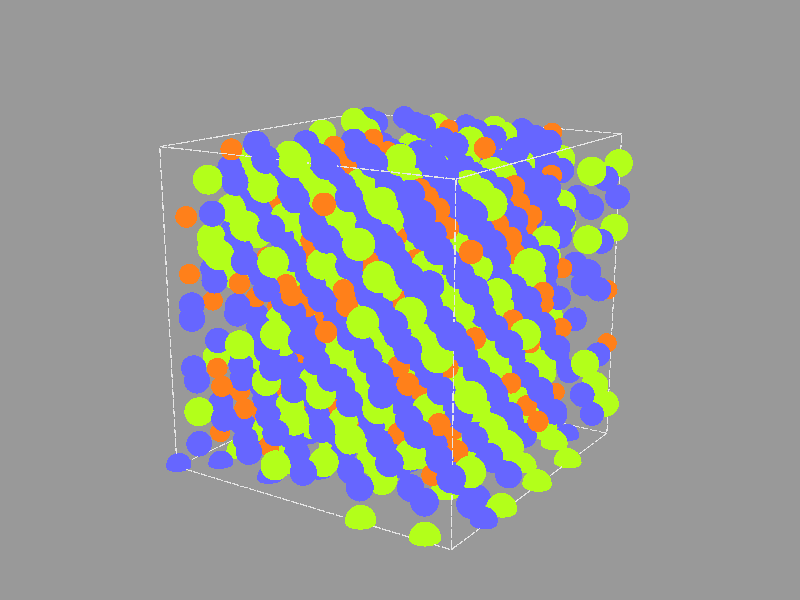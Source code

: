 #version 3.6;
#include "colors.inc"
#include "textures.inc"
#include "shapes.inc"
#include "glass.inc"
#include "metals.inc"

background {color White}

plane { <0,1,0>, -28.635 pigment{color <.6,.6,.6>} finish{ reflection {.2} ambient .5 diffuse .5 metallic }}

camera { location <171.21,57.07,114.14> look_at <.13,.10,.24> right x*image_width/image_height/2 up y/2 }

// add lights
light_source { <0,200,400> color White area_light <200,0,0>, <0,0,200>, 99, 99 adaptive 1 jitter }
light_source { <400,200,0> color White area_light <200,0,0>, <0,0,200>, 99, 99 adaptive 1 jitter }


// add the atoms
sphere{ <-.13,-.07,-.01>, 1.79 pigment { color <1.00,.50,.10> } finish { phong .5 } }
sphere{ <5.62,.16,-.20>, 2.21 pigment { color <.40,.40,1.00> } finish { phong .5 } }
sphere{ <5.85,.27,5.87>, 2.49 pigment { color <.70,1.00,.10> } finish { phong .5 } }
sphere{ <-.03,.05,5.60>, 2.21 pigment { color <.40,.40,1.00> } finish { phong .5 } }
sphere{ <-.07,5.97,6.05>, 2.49 pigment { color <.70,1.00,.10> } finish { phong .5 } }
sphere{ <5.84,6.00,5.80>, 2.21 pigment { color <.40,.40,1.00> } finish { phong .5 } }
sphere{ <5.65,6.37,.14>, 2.49 pigment { color <.70,1.00,.10> } finish { phong .5 } }
sphere{ <-.12,5.72,.12>, 2.21 pigment { color <.40,.40,1.00> } finish { phong .5 } }
sphere{ <11.82,.33,.19>, 2.49 pigment { color <.70,1.00,.10> } finish { phong .5 } }
sphere{ <17.37,.28,-1.03>, 2.21 pigment { color <.40,.40,1.00> } finish { phong .5 } }
sphere{ <11.79,.17,5.85>, 2.21 pigment { color <.40,.40,1.00> } finish { phong .5 } }
sphere{ <12.14,6.04,5.78>, 2.49 pigment { color <.70,1.00,.10> } finish { phong .5 } }
sphere{ <17.54,5.81,5.79>, 2.21 pigment { color <.40,.40,1.00> } finish { phong .5 } }
sphere{ <17.34,5.80,.51>, 1.79 pigment { color <1.00,.50,.10> } finish { phong .5 } }
sphere{ <11.64,6.03,.07>, 2.21 pigment { color <.40,.40,1.00> } finish { phong .5 } }
sphere{ <22.77,.04,.92>, 1.79 pigment { color <1.00,.50,.10> } finish { phong .5 } }
sphere{ <28.41,-.06,.32>, 2.21 pigment { color <.40,.40,1.00> } finish { phong .5 } }
sphere{ <22.98,.15,5.95>, 2.21 pigment { color <.40,.40,1.00> } finish { phong .5 } }
sphere{ <23.46,5.33,5.67>, 1.79 pigment { color <1.00,.50,.10> } finish { phong .5 } }
sphere{ <-28.26,5.62,5.98>, 2.21 pigment { color <.40,.40,1.00> } finish { phong .5 } }
sphere{ <-28.40,5.71,.34>, 2.49 pigment { color <.70,1.00,.10> } finish { phong .5 } }
sphere{ <22.80,5.51,.05>, 2.21 pigment { color <.40,.40,1.00> } finish { phong .5 } }
sphere{ <-23.02,.21,-.43>, 2.49 pigment { color <.70,1.00,.10> } finish { phong .5 } }
sphere{ <-17.00,-.16,-.22>, 2.21 pigment { color <.40,.40,1.00> } finish { phong .5 } }
sphere{ <-17.25,.26,5.54>, 2.49 pigment { color <.70,1.00,.10> } finish { phong .5 } }
sphere{ <-23.06,.54,5.69>, 2.21 pigment { color <.40,.40,1.00> } finish { phong .5 } }
sphere{ <-17.53,6.01,5.83>, 2.21 pigment { color <.40,.40,1.00> } finish { phong .5 } }
sphere{ <-17.36,5.40,.18>, 2.49 pigment { color <.70,1.00,.10> } finish { phong .5 } }
sphere{ <-22.87,5.93,-1.13>, 2.21 pigment { color <.40,.40,1.00> } finish { phong .5 } }
sphere{ <-11.33,.02,.07>, 1.79 pigment { color <1.00,.50,.10> } finish { phong .5 } }
sphere{ <-5.71,.14,-.04>, 2.21 pigment { color <.40,.40,1.00> } finish { phong .5 } }
sphere{ <-11.34,.21,5.65>, 2.21 pigment { color <.40,.40,1.00> } finish { phong .5 } }
sphere{ <-11.89,6.37,5.90>, 2.49 pigment { color <.70,1.00,.10> } finish { phong .5 } }
sphere{ <-5.82,5.59,5.58>, 2.21 pigment { color <.40,.40,1.00> } finish { phong .5 } }
sphere{ <-5.98,6.10,.09>, 1.79 pigment { color <1.00,.50,.10> } finish { phong .5 } }
sphere{ <-11.43,5.71,.04>, 2.21 pigment { color <.40,.40,1.00> } finish { phong .5 } }
sphere{ <.08,.05,11.43>, 2.49 pigment { color <.70,1.00,.10> } finish { phong .5 } }
sphere{ <6.06,.11,11.48>, 2.21 pigment { color <.40,.40,1.00> } finish { phong .5 } }
sphere{ <.25,.19,17.25>, 2.21 pigment { color <.40,.40,1.00> } finish { phong .5 } }
sphere{ <5.35,5.49,17.10>, 2.21 pigment { color <.40,.40,1.00> } finish { phong .5 } }
sphere{ <6.15,6.01,11.50>, 2.49 pigment { color <.70,1.00,.10> } finish { phong .5 } }
sphere{ <.08,5.81,11.75>, 2.21 pigment { color <.40,.40,1.00> } finish { phong .5 } }
sphere{ <17.51,-.02,11.26>, 2.21 pigment { color <.40,.40,1.00> } finish { phong .5 } }
sphere{ <17.32,.09,16.67>, 2.49 pigment { color <.70,1.00,.10> } finish { phong .5 } }
sphere{ <11.29,-.09,17.06>, 2.21 pigment { color <.40,.40,1.00> } finish { phong .5 } }
sphere{ <11.08,5.41,17.26>, 2.49 pigment { color <.70,1.00,.10> } finish { phong .5 } }
sphere{ <16.99,5.85,16.91>, 2.21 pigment { color <.40,.40,1.00> } finish { phong .5 } }
sphere{ <11.77,5.77,11.50>, 2.21 pigment { color <.40,.40,1.00> } finish { phong .5 } }
sphere{ <-28.52,-.44,12.04>, 2.21 pigment { color <.40,.40,1.00> } finish { phong .5 } }
sphere{ <23.09,-.01,16.96>, 2.21 pigment { color <.40,.40,1.00> } finish { phong .5 } }
sphere{ <22.70,5.84,17.25>, 2.49 pigment { color <.70,1.00,.10> } finish { phong .5 } }
sphere{ <28.43,5.54,17.87>, 2.21 pigment { color <.40,.40,1.00> } finish { phong .5 } }
sphere{ <28.16,4.82,12.07>, 2.49 pigment { color <.70,1.00,.10> } finish { phong .5 } }
sphere{ <22.60,5.22,11.41>, 2.21 pigment { color <.40,.40,1.00> } finish { phong .5 } }
sphere{ <-23.15,.09,11.61>, 1.79 pigment { color <1.00,.50,.10> } finish { phong .5 } }
sphere{ <-17.05,.05,11.42>, 2.21 pigment { color <.40,.40,1.00> } finish { phong .5 } }
sphere{ <-17.62,.10,17.09>, 2.49 pigment { color <.70,1.00,.10> } finish { phong .5 } }
sphere{ <-23.13,.06,17.06>, 2.21 pigment { color <.40,.40,1.00> } finish { phong .5 } }
sphere{ <-23.00,5.97,17.40>, 2.49 pigment { color <.70,1.00,.10> } finish { phong .5 } }
sphere{ <-17.19,5.96,17.40>, 2.21 pigment { color <.40,.40,1.00> } finish { phong .5 } }
sphere{ <-17.79,5.82,11.69>, 2.49 pigment { color <.70,1.00,.10> } finish { phong .5 } }
sphere{ <-23.13,6.10,11.46>, 2.21 pigment { color <.40,.40,1.00> } finish { phong .5 } }
sphere{ <-5.63,-.02,11.28>, 2.21 pigment { color <.40,.40,1.00> } finish { phong .5 } }
sphere{ <-5.65,.26,17.24>, 2.49 pigment { color <.70,1.00,.10> } finish { phong .5 } }
sphere{ <-11.46,.03,17.15>, 2.21 pigment { color <.40,.40,1.00> } finish { phong .5 } }
sphere{ <-11.20,6.11,16.94>, 2.49 pigment { color <.70,1.00,.10> } finish { phong .5 } }
sphere{ <-5.49,5.99,17.10>, 2.21 pigment { color <.40,.40,1.00> } finish { phong .5 } }
sphere{ <-6.02,5.57,11.38>, 2.49 pigment { color <.70,1.00,.10> } finish { phong .5 } }
sphere{ <-11.53,4.85,11.43>, 2.21 pigment { color <.40,.40,1.00> } finish { phong .5 } }
sphere{ <-.11,.01,22.83>, 1.79 pigment { color <1.00,.50,.10> } finish { phong .5 } }
sphere{ <5.72,.09,22.67>, 2.21 pigment { color <.40,.40,1.00> } finish { phong .5 } }
sphere{ <5.75,-.07,28.30>, 2.49 pigment { color <.70,1.00,.10> } finish { phong .5 } }
sphere{ <-.14,.04,28.31>, 2.21 pigment { color <.40,.40,1.00> } finish { phong .5 } }
sphere{ <-.24,5.55,28.20>, 1.79 pigment { color <1.00,.50,.10> } finish { phong .5 } }
sphere{ <5.66,5.75,28.51>, 2.21 pigment { color <.40,.40,1.00> } finish { phong .5 } }
sphere{ <5.63,5.93,22.80>, 2.49 pigment { color <.70,1.00,.10> } finish { phong .5 } }
sphere{ <-.11,5.76,22.78>, 2.21 pigment { color <.40,.40,1.00> } finish { phong .5 } }
sphere{ <11.81,-.19,22.43>, 1.79 pigment { color <1.00,.50,.10> } finish { phong .5 } }
sphere{ <17.12,-.16,22.94>, 2.21 pigment { color <.40,.40,1.00> } finish { phong .5 } }
sphere{ <17.69,-.33,-28.29>, 1.79 pigment { color <1.00,.50,.10> } finish { phong .5 } }
sphere{ <11.59,-.15,28.51>, 2.21 pigment { color <.40,.40,1.00> } finish { phong .5 } }
sphere{ <11.65,5.11,-28.52>, 1.79 pigment { color <1.00,.50,.10> } finish { phong .5 } }
sphere{ <17.11,5.37,-28.49>, 2.21 pigment { color <.40,.40,1.00> } finish { phong .5 } }
sphere{ <17.42,5.45,22.69>, 2.49 pigment { color <.70,1.00,.10> } finish { phong .5 } }
sphere{ <11.41,5.57,22.98>, 2.21 pigment { color <.40,.40,1.00> } finish { phong .5 } }
sphere{ <23.51,-.04,22.68>, 2.49 pigment { color <.70,1.00,.10> } finish { phong .5 } }
sphere{ <-28.12,.06,22.43>, 2.21 pigment { color <.40,.40,1.00> } finish { phong .5 } }
sphere{ <-27.92,-.18,27.56>, 1.79 pigment { color <1.00,.50,.10> } finish { phong .5 } }
sphere{ <23.01,.08,-28.34>, 2.21 pigment { color <.40,.40,1.00> } finish { phong .5 } }
sphere{ <23.12,5.66,-28.45>, 1.79 pigment { color <1.00,.50,.10> } finish { phong .5 } }
sphere{ <28.39,5.53,28.05>, 2.21 pigment { color <.40,.40,1.00> } finish { phong .5 } }
sphere{ <23.03,5.73,22.98>, 2.21 pigment { color <.40,.40,1.00> } finish { phong .5 } }
sphere{ <-17.17,-.01,22.85>, 2.21 pigment { color <.40,.40,1.00> } finish { phong .5 } }
sphere{ <-16.80,-.54,-28.33>, 2.49 pigment { color <.70,1.00,.10> } finish { phong .5 } }
sphere{ <-22.84,1.08,28.03>, 2.21 pigment { color <.40,.40,1.00> } finish { phong .5 } }
sphere{ <-17.29,5.55,28.42>, 2.21 pigment { color <.40,.40,1.00> } finish { phong .5 } }
sphere{ <-18.08,5.28,22.95>, 1.79 pigment { color <1.00,.50,.10> } finish { phong .5 } }
sphere{ <-23.15,5.09,23.07>, 2.21 pigment { color <.40,.40,1.00> } finish { phong .5 } }
sphere{ <-11.80,.11,22.59>, 1.79 pigment { color <1.00,.50,.10> } finish { phong .5 } }
sphere{ <-5.65,.03,23.02>, 2.21 pigment { color <.40,.40,1.00> } finish { phong .5 } }
sphere{ <-11.22,-.35,-28.51>, 2.21 pigment { color <.40,.40,1.00> } finish { phong .5 } }
sphere{ <-11.57,5.06,-28.39>, 2.49 pigment { color <.70,1.00,.10> } finish { phong .5 } }
sphere{ <-5.66,6.58,-28.49>, 2.21 pigment { color <.40,.40,1.00> } finish { phong .5 } }
sphere{ <-6.04,5.84,23.09>, 2.49 pigment { color <.70,1.00,.10> } finish { phong .5 } }
sphere{ <-11.67,5.69,22.83>, 2.21 pigment { color <.40,.40,1.00> } finish { phong .5 } }
sphere{ <-.41,-.17,-22.86>, 2.49 pigment { color <.70,1.00,.10> } finish { phong .5 } }
sphere{ <5.82,-.08,-22.71>, 2.21 pigment { color <.40,.40,1.00> } finish { phong .5 } }
sphere{ <5.86,-.19,-17.02>, 1.79 pigment { color <1.00,.50,.10> } finish { phong .5 } }
sphere{ <-.03,-.05,-17.17>, 2.21 pigment { color <.40,.40,1.00> } finish { phong .5 } }
sphere{ <-.04,5.85,-17.12>, 2.49 pigment { color <.70,1.00,.10> } finish { phong .5 } }
sphere{ <5.80,5.54,-17.12>, 2.21 pigment { color <.40,.40,1.00> } finish { phong .5 } }
sphere{ <5.62,5.55,-22.88>, 2.49 pigment { color <.70,1.00,.10> } finish { phong .5 } }
sphere{ <-.12,5.79,-23.00>, 2.21 pigment { color <.40,.40,1.00> } finish { phong .5 } }
sphere{ <11.92,-.26,-23.11>, 1.79 pigment { color <1.00,.50,.10> } finish { phong .5 } }
sphere{ <17.25,-.51,-22.81>, 2.21 pigment { color <.40,.40,1.00> } finish { phong .5 } }
sphere{ <11.42,-.23,-17.13>, 2.21 pigment { color <.40,.40,1.00> } finish { phong .5 } }
sphere{ <12.05,5.36,-17.10>, 2.49 pigment { color <.70,1.00,.10> } finish { phong .5 } }
sphere{ <17.44,5.88,-17.00>, 2.21 pigment { color <.40,.40,1.00> } finish { phong .5 } }
sphere{ <17.37,4.87,-22.63>, 2.49 pigment { color <.70,1.00,.10> } finish { phong .5 } }
sphere{ <11.43,5.48,-22.95>, 2.21 pigment { color <.40,.40,1.00> } finish { phong .5 } }
sphere{ <28.48,-.26,-23.20>, 2.21 pigment { color <.40,.40,1.00> } finish { phong .5 } }
sphere{ <-28.31,-.18,-17.37>, 2.49 pigment { color <.70,1.00,.10> } finish { phong .5 } }
sphere{ <22.94,.16,-17.93>, 2.21 pigment { color <.40,.40,1.00> } finish { phong .5 } }
sphere{ <23.32,5.74,-16.84>, 1.79 pigment { color <1.00,.50,.10> } finish { phong .5 } }
sphere{ <-28.49,5.68,-17.18>, 2.21 pigment { color <.40,.40,1.00> } finish { phong .5 } }
sphere{ <-28.36,5.25,-23.43>, 2.49 pigment { color <.70,1.00,.10> } finish { phong .5 } }
sphere{ <22.99,5.29,-22.76>, 2.21 pigment { color <.40,.40,1.00> } finish { phong .5 } }
sphere{ <-23.01,-.12,-23.39>, 2.49 pigment { color <.70,1.00,.10> } finish { phong .5 } }
sphere{ <-16.59,-.25,-22.71>, 2.21 pigment { color <.40,.40,1.00> } finish { phong .5 } }
sphere{ <-22.55,-.25,-17.66>, 2.21 pigment { color <.40,.40,1.00> } finish { phong .5 } }
sphere{ <-17.47,4.96,-17.13>, 2.21 pigment { color <.40,.40,1.00> } finish { phong .5 } }
sphere{ <-17.42,5.17,-22.89>, 2.49 pigment { color <.70,1.00,.10> } finish { phong .5 } }
sphere{ <-22.89,5.43,-21.53>, 2.21 pigment { color <.40,.40,1.00> } finish { phong .5 } }
sphere{ <-5.92,-.14,-23.66>, 2.21 pigment { color <.40,.40,1.00> } finish { phong .5 } }
sphere{ <-10.30,-.27,-16.74>, 2.21 pigment { color <.40,.40,1.00> } finish { phong .5 } }
sphere{ <-11.92,4.77,-17.26>, 2.49 pigment { color <.70,1.00,.10> } finish { phong .5 } }
sphere{ <-5.78,5.49,-17.15>, 2.21 pigment { color <.40,.40,1.00> } finish { phong .5 } }
sphere{ <-6.13,5.24,-22.88>, 2.49 pigment { color <.70,1.00,.10> } finish { phong .5 } }
sphere{ <-11.55,6.42,-22.83>, 2.21 pigment { color <.40,.40,1.00> } finish { phong .5 } }
sphere{ <-.30,-.03,-11.35>, 2.49 pigment { color <.70,1.00,.10> } finish { phong .5 } }
sphere{ <5.74,-.18,-11.44>, 2.21 pigment { color <.40,.40,1.00> } finish { phong .5 } }
sphere{ <5.86,.31,-5.75>, 1.79 pigment { color <1.00,.50,.10> } finish { phong .5 } }
sphere{ <-.05,-.19,-5.56>, 2.21 pigment { color <.40,.40,1.00> } finish { phong .5 } }
sphere{ <.03,5.35,-5.60>, 2.49 pigment { color <.70,1.00,.10> } finish { phong .5 } }
sphere{ <5.80,5.70,-5.70>, 2.21 pigment { color <.40,.40,1.00> } finish { phong .5 } }
sphere{ <5.83,5.38,-11.34>, 2.49 pigment { color <.70,1.00,.10> } finish { phong .5 } }
sphere{ <-.04,5.90,-11.38>, 2.21 pigment { color <.40,.40,1.00> } finish { phong .5 } }
sphere{ <11.70,-.30,-11.58>, 1.79 pigment { color <1.00,.50,.10> } finish { phong .5 } }
sphere{ <16.95,-.03,-10.52>, 2.21 pigment { color <.40,.40,1.00> } finish { phong .5 } }
sphere{ <11.25,-.01,-5.84>, 2.21 pigment { color <.40,.40,1.00> } finish { phong .5 } }
sphere{ <12.03,5.58,-5.77>, 2.49 pigment { color <.70,1.00,.10> } finish { phong .5 } }
sphere{ <17.42,5.74,-5.77>, 2.21 pigment { color <.40,.40,1.00> } finish { phong .5 } }
sphere{ <17.47,5.04,-11.53>, 1.79 pigment { color <1.00,.50,.10> } finish { phong .5 } }
sphere{ <11.58,5.73,-11.44>, 2.21 pigment { color <.40,.40,1.00> } finish { phong .5 } }
sphere{ <-28.41,-.52,-11.51>, 2.21 pigment { color <.40,.40,1.00> } finish { phong .5 } }
sphere{ <27.98,-.11,-5.39>, 2.49 pigment { color <.70,1.00,.10> } finish { phong .5 } }
sphere{ <22.57,.09,-5.65>, 2.21 pigment { color <.40,.40,1.00> } finish { phong .5 } }
sphere{ <23.23,5.32,-5.70>, 1.79 pigment { color <1.00,.50,.10> } finish { phong .5 } }
sphere{ <-28.49,5.65,-5.62>, 2.21 pigment { color <.40,.40,1.00> } finish { phong .5 } }
sphere{ <-28.27,4.75,-11.33>, 2.49 pigment { color <.70,1.00,.10> } finish { phong .5 } }
sphere{ <22.78,5.51,-11.38>, 2.21 pigment { color <.40,.40,1.00> } finish { phong .5 } }
sphere{ <-16.09,-.53,-11.72>, 2.21 pigment { color <.40,.40,1.00> } finish { phong .5 } }
sphere{ <-22.99,.26,-5.98>, 2.21 pigment { color <.40,.40,1.00> } finish { phong .5 } }
sphere{ <-17.49,5.23,-5.53>, 2.21 pigment { color <.40,.40,1.00> } finish { phong .5 } }
sphere{ <-17.68,4.37,-11.22>, 2.49 pigment { color <.70,1.00,.10> } finish { phong .5 } }
sphere{ <-22.88,5.55,-12.53>, 2.21 pigment { color <.40,.40,1.00> } finish { phong .5 } }
sphere{ <-5.92,-.20,-11.29>, 2.21 pigment { color <.40,.40,1.00> } finish { phong .5 } }
sphere{ <-5.97,-.31,-5.66>, 1.79 pigment { color <1.00,.50,.10> } finish { phong .5 } }
sphere{ <-11.40,-.29,-5.62>, 2.21 pigment { color <.40,.40,1.00> } finish { phong .5 } }
sphere{ <-11.79,5.15,-5.63>, 2.49 pigment { color <.70,1.00,.10> } finish { phong .5 } }
sphere{ <-5.79,5.54,-5.51>, 2.21 pigment { color <.40,.40,1.00> } finish { phong .5 } }
sphere{ <-6.03,5.37,-11.24>, 2.49 pigment { color <.70,1.00,.10> } finish { phong .5 } }
sphere{ <-11.61,5.74,-11.44>, 2.21 pigment { color <.40,.40,1.00> } finish { phong .5 } }
sphere{ <.12,11.50,-.45>, 1.79 pigment { color <1.00,.50,.10> } finish { phong .5 } }
sphere{ <5.62,11.59,-1.02>, 2.21 pigment { color <.40,.40,1.00> } finish { phong .5 } }
sphere{ <.18,11.56,5.61>, 2.21 pigment { color <.40,.40,1.00> } finish { phong .5 } }
sphere{ <.21,17.60,5.82>, 2.49 pigment { color <.70,1.00,.10> } finish { phong .5 } }
sphere{ <5.84,17.02,5.90>, 2.21 pigment { color <.40,.40,1.00> } finish { phong .5 } }
sphere{ <5.81,17.40,.27>, 2.49 pigment { color <.70,1.00,.10> } finish { phong .5 } }
sphere{ <.04,17.08,-.02>, 2.21 pigment { color <.40,.40,1.00> } finish { phong .5 } }
sphere{ <16.97,11.29,.00>, 2.21 pigment { color <.40,.40,1.00> } finish { phong .5 } }
sphere{ <17.34,11.34,5.45>, 1.79 pigment { color <1.00,.50,.10> } finish { phong .5 } }
sphere{ <11.37,11.55,5.73>, 2.21 pigment { color <.40,.40,1.00> } finish { phong .5 } }
sphere{ <12.30,17.23,6.07>, 2.49 pigment { color <.70,1.00,.10> } finish { phong .5 } }
sphere{ <17.74,17.07,5.96>, 2.21 pigment { color <.40,.40,1.00> } finish { phong .5 } }
sphere{ <17.61,17.21,.45>, 2.49 pigment { color <.70,1.00,.10> } finish { phong .5 } }
sphere{ <11.53,16.86,.08>, 2.21 pigment { color <.40,.40,1.00> } finish { phong .5 } }
sphere{ <22.71,11.28,.28>, 2.49 pigment { color <.70,1.00,.10> } finish { phong .5 } }
sphere{ <-28.48,11.63,.32>, 2.21 pigment { color <.40,.40,1.00> } finish { phong .5 } }
sphere{ <-28.20,10.95,6.03>, 1.79 pigment { color <1.00,.50,.10> } finish { phong .5 } }
sphere{ <22.79,11.80,5.73>, 2.21 pigment { color <.40,.40,1.00> } finish { phong .5 } }
sphere{ <28.25,17.05,5.46>, 2.21 pigment { color <.40,.40,1.00> } finish { phong .5 } }
sphere{ <22.97,17.00,-.88>, 2.21 pigment { color <.40,.40,1.00> } finish { phong .5 } }
sphere{ <-22.68,11.18,.73>, 1.79 pigment { color <1.00,.50,.10> } finish { phong .5 } }
sphere{ <-17.20,11.27,.45>, 2.21 pigment { color <.40,.40,1.00> } finish { phong .5 } }
sphere{ <-22.87,11.34,5.95>, 2.21 pigment { color <.40,.40,1.00> } finish { phong .5 } }
sphere{ <-23.58,16.68,5.52>, 1.79 pigment { color <1.00,.50,.10> } finish { phong .5 } }
sphere{ <-17.57,17.94,5.96>, 2.21 pigment { color <.40,.40,1.00> } finish { phong .5 } }
sphere{ <-17.71,16.90,.52>, 2.49 pigment { color <.70,1.00,.10> } finish { phong .5 } }
sphere{ <-23.23,16.78,-.03>, 2.21 pigment { color <.40,.40,1.00> } finish { phong .5 } }
sphere{ <-5.76,11.41,-.03>, 2.21 pigment { color <.40,.40,1.00> } finish { phong .5 } }
sphere{ <-5.93,11.56,5.87>, 2.49 pigment { color <.70,1.00,.10> } finish { phong .5 } }
sphere{ <-11.56,11.72,5.54>, 2.21 pigment { color <.40,.40,1.00> } finish { phong .5 } }
sphere{ <-11.95,17.88,6.06>, 2.49 pigment { color <.70,1.00,.10> } finish { phong .5 } }
sphere{ <-5.79,17.40,5.78>, 2.21 pigment { color <.40,.40,1.00> } finish { phong .5 } }
sphere{ <-5.76,17.57,.03>, 2.49 pigment { color <.70,1.00,.10> } finish { phong .5 } }
sphere{ <-11.53,16.91,.17>, 2.21 pigment { color <.40,.40,1.00> } finish { phong .5 } }
sphere{ <-.08,11.84,11.22>, 2.49 pigment { color <.70,1.00,.10> } finish { phong .5 } }
sphere{ <5.85,11.65,11.18>, 2.21 pigment { color <.40,.40,1.00> } finish { phong .5 } }
sphere{ <5.27,11.39,16.79>, 2.49 pigment { color <.70,1.00,.10> } finish { phong .5 } }
sphere{ <-.28,11.52,17.17>, 2.21 pigment { color <.40,.40,1.00> } finish { phong .5 } }
sphere{ <.11,16.94,17.30>, 1.79 pigment { color <1.00,.50,.10> } finish { phong .5 } }
sphere{ <5.69,17.17,17.16>, 2.21 pigment { color <.40,.40,1.00> } finish { phong .5 } }
sphere{ <6.19,17.57,11.62>, 1.79 pigment { color <1.00,.50,.10> } finish { phong .5 } }
sphere{ <.12,17.45,11.58>, 2.21 pigment { color <.40,.40,1.00> } finish { phong .5 } }
sphere{ <11.80,11.19,11.10>, 1.79 pigment { color <1.00,.50,.10> } finish { phong .5 } }
sphere{ <17.07,11.94,11.15>, 2.21 pigment { color <.40,.40,1.00> } finish { phong .5 } }
sphere{ <17.11,11.99,16.62>, 2.49 pigment { color <.70,1.00,.10> } finish { phong .5 } }
sphere{ <11.36,11.64,16.95>, 2.21 pigment { color <.40,.40,1.00> } finish { phong .5 } }
sphere{ <12.23,17.27,17.39>, 1.79 pigment { color <1.00,.50,.10> } finish { phong .5 } }
sphere{ <17.40,17.42,17.74>, 2.21 pigment { color <.40,.40,1.00> } finish { phong .5 } }
sphere{ <11.60,17.26,11.68>, 2.21 pigment { color <.40,.40,1.00> } finish { phong .5 } }
sphere{ <23.00,10.80,11.46>, 2.49 pigment { color <.70,1.00,.10> } finish { phong .5 } }
sphere{ <-28.39,11.21,11.46>, 2.21 pigment { color <.40,.40,1.00> } finish { phong .5 } }
sphere{ <-28.32,11.36,17.78>, 2.49 pigment { color <.70,1.00,.10> } finish { phong .5 } }
sphere{ <22.76,11.50,17.06>, 2.21 pigment { color <.40,.40,1.00> } finish { phong .5 } }
sphere{ <28.30,17.17,17.22>, 2.21 pigment { color <.40,.40,1.00> } finish { phong .5 } }
sphere{ <27.92,16.88,11.27>, 2.49 pigment { color <.70,1.00,.10> } finish { phong .5 } }
sphere{ <22.48,16.93,11.98>, 2.21 pigment { color <.40,.40,1.00> } finish { phong .5 } }
sphere{ <-16.42,11.47,11.28>, 2.21 pigment { color <.40,.40,1.00> } finish { phong .5 } }
sphere{ <-16.61,11.89,16.51>, 1.79 pigment { color <1.00,.50,.10> } finish { phong .5 } }
sphere{ <-23.00,11.36,19.18>, 2.21 pigment { color <.40,.40,1.00> } finish { phong .5 } }
sphere{ <-23.24,16.92,17.43>, 2.49 pigment { color <.70,1.00,.10> } finish { phong .5 } }
sphere{ <-17.02,17.31,16.87>, 2.21 pigment { color <.40,.40,1.00> } finish { phong .5 } }
sphere{ <-17.71,16.48,11.26>, 1.79 pigment { color <1.00,.50,.10> } finish { phong .5 } }
sphere{ <-22.90,16.77,11.32>, 2.21 pigment { color <.40,.40,1.00> } finish { phong .5 } }
sphere{ <-5.87,11.44,11.59>, 2.21 pigment { color <.40,.40,1.00> } finish { phong .5 } }
sphere{ <-11.33,11.73,16.90>, 2.21 pigment { color <.40,.40,1.00> } finish { phong .5 } }
sphere{ <-11.45,17.63,17.49>, 1.79 pigment { color <1.00,.50,.10> } finish { phong .5 } }
sphere{ <-5.72,17.16,17.28>, 2.21 pigment { color <.40,.40,1.00> } finish { phong .5 } }
sphere{ <-5.81,17.10,11.68>, 2.49 pigment { color <.70,1.00,.10> } finish { phong .5 } }
sphere{ <-11.58,17.02,11.69>, 2.21 pigment { color <.40,.40,1.00> } finish { phong .5 } }
sphere{ <-.20,11.47,22.78>, 1.79 pigment { color <1.00,.50,.10> } finish { phong .5 } }
sphere{ <5.55,11.62,22.77>, 2.21 pigment { color <.40,.40,1.00> } finish { phong .5 } }
sphere{ <5.31,11.61,28.51>, 2.49 pigment { color <.70,1.00,.10> } finish { phong .5 } }
sphere{ <-.36,11.38,28.45>, 2.21 pigment { color <.40,.40,1.00> } finish { phong .5 } }
sphere{ <.00,17.10,-28.25>, 2.49 pigment { color <.70,1.00,.10> } finish { phong .5 } }
sphere{ <5.79,17.27,-28.46>, 2.21 pigment { color <.40,.40,1.00> } finish { phong .5 } }
sphere{ <5.93,17.49,22.86>, 1.79 pigment { color <1.00,.50,.10> } finish { phong .5 } }
sphere{ <-.04,17.15,22.76>, 2.21 pigment { color <.40,.40,1.00> } finish { phong .5 } }
sphere{ <11.89,11.47,22.61>, 2.49 pigment { color <.70,1.00,.10> } finish { phong .5 } }
sphere{ <17.38,11.54,22.83>, 2.21 pigment { color <.40,.40,1.00> } finish { phong .5 } }
sphere{ <17.16,11.15,-28.47>, 2.49 pigment { color <.70,1.00,.10> } finish { phong .5 } }
sphere{ <11.33,11.37,-28.53>, 2.21 pigment { color <.40,.40,1.00> } finish { phong .5 } }
sphere{ <11.81,16.94,28.40>, 1.79 pigment { color <1.00,.50,.10> } finish { phong .5 } }
sphere{ <17.22,17.05,28.21>, 2.21 pigment { color <.40,.40,1.00> } finish { phong .5 } }
sphere{ <11.33,17.23,22.90>, 2.21 pigment { color <.40,.40,1.00> } finish { phong .5 } }
sphere{ <26.32,11.88,22.90>, 2.21 pigment { color <.40,.40,1.00> } finish { phong .5 } }
sphere{ <-28.10,11.49,28.22>, 2.49 pigment { color <.70,1.00,.10> } finish { phong .5 } }
sphere{ <22.85,11.18,28.49>, 2.21 pigment { color <.40,.40,1.00> } finish { phong .5 } }
sphere{ <23.38,17.03,28.18>, 1.79 pigment { color <1.00,.50,.10> } finish { phong .5 } }
sphere{ <-28.37,17.16,28.41>, 2.21 pigment { color <.40,.40,1.00> } finish { phong .5 } }
sphere{ <23.70,16.61,22.80>, 2.21 pigment { color <.40,.40,1.00> } finish { phong .5 } }
sphere{ <-17.22,11.25,22.59>, 2.21 pigment { color <.40,.40,1.00> } finish { phong .5 } }
sphere{ <-16.80,11.38,28.22>, 2.49 pigment { color <.70,1.00,.10> } finish { phong .5 } }
sphere{ <-22.68,9.97,28.17>, 2.21 pigment { color <.40,.40,1.00> } finish { phong .5 } }
sphere{ <-17.16,17.13,28.46>, 2.21 pigment { color <.40,.40,1.00> } finish { phong .5 } }
sphere{ <-17.77,16.98,22.54>, 2.49 pigment { color <.70,1.00,.10> } finish { phong .5 } }
sphere{ <-23.11,17.33,22.93>, 2.21 pigment { color <.40,.40,1.00> } finish { phong .5 } }
sphere{ <-11.52,11.62,22.74>, 2.49 pigment { color <.70,1.00,.10> } finish { phong .5 } }
sphere{ <-5.60,11.55,22.04>, 2.21 pigment { color <.40,.40,1.00> } finish { phong .5 } }
sphere{ <-11.20,11.51,-28.49>, 2.21 pigment { color <.40,.40,1.00> } finish { phong .5 } }
sphere{ <-11.75,16.81,-28.21>, 1.79 pigment { color <1.00,.50,.10> } finish { phong .5 } }
sphere{ <-5.88,16.92,28.47>, 2.21 pigment { color <.40,.40,1.00> } finish { phong .5 } }
sphere{ <-5.67,16.90,22.93>, 1.79 pigment { color <1.00,.50,.10> } finish { phong .5 } }
sphere{ <-11.28,17.34,22.90>, 2.21 pigment { color <.40,.40,1.00> } finish { phong .5 } }
sphere{ <-.40,11.57,-22.50>, 2.49 pigment { color <.70,1.00,.10> } finish { phong .5 } }
sphere{ <5.63,11.55,-22.74>, 2.21 pigment { color <.40,.40,1.00> } finish { phong .5 } }
sphere{ <6.04,11.43,-16.59>, 2.49 pigment { color <.70,1.00,.10> } finish { phong .5 } }
sphere{ <-.04,11.61,-16.91>, 2.21 pigment { color <.40,.40,1.00> } finish { phong .5 } }
sphere{ <5.68,17.12,-17.08>, 2.21 pigment { color <.40,.40,1.00> } finish { phong .5 } }
sphere{ <5.70,17.24,-22.63>, 1.79 pigment { color <1.00,.50,.10> } finish { phong .5 } }
sphere{ <.07,17.28,-22.57>, 2.21 pigment { color <.40,.40,1.00> } finish { phong .5 } }
sphere{ <11.43,11.32,-22.71>, 2.49 pigment { color <.70,1.00,.10> } finish { phong .5 } }
sphere{ <17.16,11.23,-22.58>, 2.21 pigment { color <.40,.40,1.00> } finish { phong .5 } }
sphere{ <11.69,11.44,-16.93>, 2.21 pigment { color <.40,.40,1.00> } finish { phong .5 } }
sphere{ <11.56,16.93,-17.18>, 1.79 pigment { color <1.00,.50,.10> } finish { phong .5 } }
sphere{ <17.06,16.82,-17.18>, 2.21 pigment { color <.40,.40,1.00> } finish { phong .5 } }
sphere{ <17.43,16.94,-23.31>, 2.49 pigment { color <.70,1.00,.10> } finish { phong .5 } }
sphere{ <11.32,17.12,-22.83>, 2.21 pigment { color <.40,.40,1.00> } finish { phong .5 } }
sphere{ <23.00,10.97,-22.96>, 2.49 pigment { color <.70,1.00,.10> } finish { phong .5 } }
sphere{ <-28.42,11.44,-22.95>, 2.21 pigment { color <.40,.40,1.00> } finish { phong .5 } }
sphere{ <28.06,11.58,-16.85>, 2.49 pigment { color <.70,1.00,.10> } finish { phong .5 } }
sphere{ <22.65,11.22,-16.99>, 2.21 pigment { color <.40,.40,1.00> } finish { phong .5 } }
sphere{ <-28.41,17.19,-17.18>, 2.21 pigment { color <.40,.40,1.00> } finish { phong .5 } }
sphere{ <28.50,17.28,-23.34>, 1.79 pigment { color <1.00,.50,.10> } finish { phong .5 } }
sphere{ <23.03,17.00,-22.59>, 2.21 pigment { color <.40,.40,1.00> } finish { phong .5 } }
sphere{ <-22.53,10.77,-23.47>, 2.49 pigment { color <.70,1.00,.10> } finish { phong .5 } }
sphere{ <-16.88,11.18,-22.91>, 2.21 pigment { color <.40,.40,1.00> } finish { phong .5 } }
sphere{ <-17.49,10.74,-16.93>, 2.49 pigment { color <.70,1.00,.10> } finish { phong .5 } }
sphere{ <-22.92,11.43,-17.20>, 2.21 pigment { color <.40,.40,1.00> } finish { phong .5 } }
sphere{ <-23.00,17.02,-16.95>, 1.79 pigment { color <1.00,.50,.10> } finish { phong .5 } }
sphere{ <-17.08,16.83,-17.09>, 2.21 pigment { color <.40,.40,1.00> } finish { phong .5 } }
sphere{ <-17.42,16.85,-22.87>, 2.49 pigment { color <.70,1.00,.10> } finish { phong .5 } }
sphere{ <-23.01,16.84,-22.69>, 2.21 pigment { color <.40,.40,1.00> } finish { phong .5 } }
sphere{ <-6.00,11.48,-22.97>, 2.21 pigment { color <.40,.40,1.00> } finish { phong .5 } }
sphere{ <-5.91,11.27,-17.27>, 2.49 pigment { color <.70,1.00,.10> } finish { phong .5 } }
sphere{ <-11.50,11.34,-17.12>, 2.21 pigment { color <.40,.40,1.00> } finish { phong .5 } }
sphere{ <-11.38,16.64,-17.25>, 1.79 pigment { color <1.00,.50,.10> } finish { phong .5 } }
sphere{ <-5.78,17.21,-17.01>, 2.21 pigment { color <.40,.40,1.00> } finish { phong .5 } }
sphere{ <-6.00,17.18,-22.61>, 2.49 pigment { color <.70,1.00,.10> } finish { phong .5 } }
sphere{ <-11.54,17.58,-22.81>, 2.21 pigment { color <.40,.40,1.00> } finish { phong .5 } }
sphere{ <5.67,11.50,-11.11>, 2.21 pigment { color <.40,.40,1.00> } finish { phong .5 } }
sphere{ <.14,11.46,-5.77>, 2.21 pigment { color <.40,.40,1.00> } finish { phong .5 } }
sphere{ <.33,17.41,-6.09>, 2.49 pigment { color <.70,1.00,.10> } finish { phong .5 } }
sphere{ <5.85,17.21,-5.78>, 2.21 pigment { color <.40,.40,1.00> } finish { phong .5 } }
sphere{ <5.70,17.13,-11.18>, 1.79 pigment { color <1.00,.50,.10> } finish { phong .5 } }
sphere{ <.05,17.26,-11.61>, 2.21 pigment { color <.40,.40,1.00> } finish { phong .5 } }
sphere{ <11.06,11.59,-11.02>, 1.79 pigment { color <1.00,.50,.10> } finish { phong .5 } }
sphere{ <17.09,11.09,-11.52>, 2.21 pigment { color <.40,.40,1.00> } finish { phong .5 } }
sphere{ <16.86,11.07,-6.10>, 1.79 pigment { color <1.00,.50,.10> } finish { phong .5 } }
sphere{ <11.36,11.39,-5.69>, 2.21 pigment { color <.40,.40,1.00> } finish { phong .5 } }
sphere{ <11.92,17.04,-5.81>, 2.49 pigment { color <.70,1.00,.10> } finish { phong .5 } }
sphere{ <17.43,16.95,-5.66>, 2.21 pigment { color <.40,.40,1.00> } finish { phong .5 } }
sphere{ <17.31,16.67,-11.41>, 2.49 pigment { color <.70,1.00,.10> } finish { phong .5 } }
sphere{ <11.26,17.11,-11.51>, 2.21 pigment { color <.40,.40,1.00> } finish { phong .5 } }
sphere{ <22.58,10.84,-11.12>, 1.79 pigment { color <1.00,.50,.10> } finish { phong .5 } }
sphere{ <28.31,11.29,-11.18>, 2.21 pigment { color <.40,.40,1.00> } finish { phong .5 } }
sphere{ <28.19,11.96,-5.29>, 2.49 pigment { color <.70,1.00,.10> } finish { phong .5 } }
sphere{ <22.62,11.43,-5.77>, 2.21 pigment { color <.40,.40,1.00> } finish { phong .5 } }
sphere{ <28.39,17.45,-5.29>, 2.21 pigment { color <.40,.40,1.00> } finish { phong .5 } }
sphere{ <28.35,17.22,-10.72>, 2.49 pigment { color <.70,1.00,.10> } finish { phong .5 } }
sphere{ <22.87,17.00,-12.39>, 2.21 pigment { color <.40,.40,1.00> } finish { phong .5 } }
sphere{ <-22.88,11.30,-11.17>, 2.49 pigment { color <.70,1.00,.10> } finish { phong .5 } }
sphere{ <-17.06,11.14,-11.26>, 2.21 pigment { color <.40,.40,1.00> } finish { phong .5 } }
sphere{ <-17.45,10.90,-5.26>, 2.49 pigment { color <.70,1.00,.10> } finish { phong .5 } }
sphere{ <-22.91,11.73,-5.57>, 2.21 pigment { color <.40,.40,1.00> } finish { phong .5 } }
sphere{ <-17.42,16.99,-5.51>, 2.21 pigment { color <.40,.40,1.00> } finish { phong .5 } }
sphere{ <-17.34,17.07,-11.24>, 2.49 pigment { color <.70,1.00,.10> } finish { phong .5 } }
sphere{ <-22.90,17.19,-11.44>, 2.21 pigment { color <.40,.40,1.00> } finish { phong .5 } }
sphere{ <-11.17,11.15,-11.37>, 1.79 pigment { color <1.00,.50,.10> } finish { phong .5 } }
sphere{ <-5.62,11.44,-11.45>, 2.21 pigment { color <.40,.40,1.00> } finish { phong .5 } }
sphere{ <-5.43,11.54,-5.66>, 2.49 pigment { color <.70,1.00,.10> } finish { phong .5 } }
sphere{ <-11.48,11.26,-5.71>, 2.21 pigment { color <.40,.40,1.00> } finish { phong .5 } }
sphere{ <-11.70,16.85,-5.71>, 2.49 pigment { color <.70,1.00,.10> } finish { phong .5 } }
sphere{ <-5.71,17.24,-5.88>, 2.21 pigment { color <.40,.40,1.00> } finish { phong .5 } }
sphere{ <-5.51,16.92,-11.34>, 1.79 pigment { color <1.00,.50,.10> } finish { phong .5 } }
sphere{ <-11.31,16.97,-11.57>, 2.21 pigment { color <.40,.40,1.00> } finish { phong .5 } }
sphere{ <-.22,23.36,.34>, 2.49 pigment { color <.70,1.00,.10> } finish { phong .5 } }
sphere{ <5.63,23.09,-.18>, 2.21 pigment { color <.40,.40,1.00> } finish { phong .5 } }
sphere{ <5.69,23.43,5.46>, 2.49 pigment { color <.70,1.00,.10> } finish { phong .5 } }
sphere{ <-.19,23.21,5.94>, 2.21 pigment { color <.40,.40,1.00> } finish { phong .5 } }
sphere{ <.67,-28.05,5.51>, 1.79 pigment { color <1.00,.50,.10> } finish { phong .5 } }
sphere{ <5.88,-28.19,5.65>, 2.21 pigment { color <.40,.40,1.00> } finish { phong .5 } }
sphere{ <-.33,-28.29,.04>, 2.21 pigment { color <.40,.40,1.00> } finish { phong .5 } }
sphere{ <11.36,22.56,-.20>, 2.49 pigment { color <.70,1.00,.10> } finish { phong .5 } }
sphere{ <17.07,23.04,.32>, 2.21 pigment { color <.40,.40,1.00> } finish { phong .5 } }
sphere{ <11.55,23.01,5.84>, 2.21 pigment { color <.40,.40,1.00> } finish { phong .5 } }
sphere{ <12.05,28.35,5.73>, 1.79 pigment { color <1.00,.50,.10> } finish { phong .5 } }
sphere{ <17.26,28.26,5.71>, 2.21 pigment { color <.40,.40,1.00> } finish { phong .5 } }
sphere{ <12.17,28.44,.01>, 2.21 pigment { color <.40,.40,1.00> } finish { phong .5 } }
sphere{ <22.86,22.29,.76>, 2.49 pigment { color <.70,1.00,.10> } finish { phong .5 } }
sphere{ <28.46,22.69,-.26>, 2.21 pigment { color <.40,.40,1.00> } finish { phong .5 } }
sphere{ <28.53,22.47,5.33>, 1.79 pigment { color <1.00,.50,.10> } finish { phong .5 } }
sphere{ <22.97,22.64,5.93>, 2.21 pigment { color <.40,.40,1.00> } finish { phong .5 } }
sphere{ <28.43,28.52,5.70>, 2.21 pigment { color <.40,.40,1.00> } finish { phong .5 } }
sphere{ <28.42,28.44,-.18>, 2.49 pigment { color <.70,1.00,.10> } finish { phong .5 } }
sphere{ <22.71,28.39,.08>, 2.21 pigment { color <.40,.40,1.00> } finish { phong .5 } }
sphere{ <-23.00,22.48,-.08>, 2.49 pigment { color <.70,1.00,.10> } finish { phong .5 } }
sphere{ <-17.11,22.94,.29>, 2.21 pigment { color <.40,.40,1.00> } finish { phong .5 } }
sphere{ <-22.89,22.62,5.66>, 2.21 pigment { color <.40,.40,1.00> } finish { phong .5 } }
sphere{ <-22.96,28.29,5.74>, 2.49 pigment { color <.70,1.00,.10> } finish { phong .5 } }
sphere{ <-16.96,28.48,5.50>, 2.21 pigment { color <.40,.40,1.00> } finish { phong .5 } }
sphere{ <-16.82,28.51,-.36>, 1.79 pigment { color <1.00,.50,.10> } finish { phong .5 } }
sphere{ <-22.69,28.46,-.09>, 2.21 pigment { color <.40,.40,1.00> } finish { phong .5 } }
sphere{ <-11.37,22.58,.34>, 2.49 pigment { color <.70,1.00,.10> } finish { phong .5 } }
sphere{ <-5.77,23.02,-.51>, 2.21 pigment { color <.40,.40,1.00> } finish { phong .5 } }
sphere{ <-11.26,23.29,5.84>, 2.21 pigment { color <.40,.40,1.00> } finish { phong .5 } }
sphere{ <-5.56,28.27,5.33>, 2.21 pigment { color <.40,.40,1.00> } finish { phong .5 } }
sphere{ <-11.35,-28.46,.27>, 2.21 pigment { color <.40,.40,1.00> } finish { phong .5 } }
sphere{ <5.69,22.84,11.45>, 2.21 pigment { color <.40,.40,1.00> } finish { phong .5 } }
sphere{ <5.70,23.17,17.10>, 2.49 pigment { color <.70,1.00,.10> } finish { phong .5 } }
sphere{ <.00,22.91,17.05>, 2.21 pigment { color <.40,.40,1.00> } finish { phong .5 } }
sphere{ <-.22,28.49,16.74>, 1.79 pigment { color <1.00,.50,.10> } finish { phong .5 } }
sphere{ <5.60,-28.46,15.65>, 2.21 pigment { color <.40,.40,1.00> } finish { phong .5 } }
sphere{ <.12,28.44,11.29>, 2.21 pigment { color <.40,.40,1.00> } finish { phong .5 } }
sphere{ <11.04,22.73,11.36>, 1.79 pigment { color <1.00,.50,.10> } finish { phong .5 } }
sphere{ <17.03,22.63,11.44>, 2.21 pigment { color <.40,.40,1.00> } finish { phong .5 } }
sphere{ <17.37,22.95,16.75>, 1.79 pigment { color <1.00,.50,.10> } finish { phong .5 } }
sphere{ <11.63,22.82,17.00>, 2.21 pigment { color <.40,.40,1.00> } finish { phong .5 } }
sphere{ <11.71,-28.27,17.18>, 2.49 pigment { color <.70,1.00,.10> } finish { phong .5 } }
sphere{ <17.19,28.51,17.39>, 2.21 pigment { color <.40,.40,1.00> } finish { phong .5 } }
sphere{ <17.04,28.27,11.54>, 2.49 pigment { color <.70,1.00,.10> } finish { phong .5 } }
sphere{ <11.31,28.45,11.30>, 2.21 pigment { color <.40,.40,1.00> } finish { phong .5 } }
sphere{ <22.71,22.39,11.96>, 2.49 pigment { color <.70,1.00,.10> } finish { phong .5 } }
sphere{ <-28.52,22.84,11.24>, 2.21 pigment { color <.40,.40,1.00> } finish { phong .5 } }
sphere{ <-28.29,23.10,17.10>, 2.49 pigment { color <.70,1.00,.10> } finish { phong .5 } }
sphere{ <22.77,24.33,17.15>, 2.21 pigment { color <.40,.40,1.00> } finish { phong .5 } }
sphere{ <-28.41,-28.27,17.22>, 2.21 pigment { color <.40,.40,1.00> } finish { phong .5 } }
sphere{ <28.45,-28.28,11.54>, 2.49 pigment { color <.70,1.00,.10> } finish { phong .5 } }
sphere{ <22.83,28.47,10.53>, 2.21 pigment { color <.40,.40,1.00> } finish { phong .5 } }
sphere{ <-22.69,22.45,11.75>, 2.49 pigment { color <.70,1.00,.10> } finish { phong .5 } }
sphere{ <-17.04,22.67,10.97>, 2.21 pigment { color <.40,.40,1.00> } finish { phong .5 } }
sphere{ <-22.65,22.86,17.35>, 2.21 pigment { color <.40,.40,1.00> } finish { phong .5 } }
sphere{ <-22.91,28.52,17.63>, 1.79 pigment { color <1.00,.50,.10> } finish { phong .5 } }
sphere{ <-17.06,28.30,17.17>, 2.21 pigment { color <.40,.40,1.00> } finish { phong .5 } }
sphere{ <-16.86,28.22,11.05>, 2.49 pigment { color <.70,1.00,.10> } finish { phong .5 } }
sphere{ <-22.78,28.51,11.57>, 2.21 pigment { color <.40,.40,1.00> } finish { phong .5 } }
sphere{ <-11.39,22.71,11.77>, 2.49 pigment { color <.70,1.00,.10> } finish { phong .5 } }
sphere{ <-5.57,22.86,11.30>, 2.21 pigment { color <.40,.40,1.00> } finish { phong .5 } }
sphere{ <-5.96,23.02,16.95>, 2.49 pigment { color <.70,1.00,.10> } finish { phong .5 } }
sphere{ <-11.62,22.94,17.35>, 2.21 pigment { color <.40,.40,1.00> } finish { phong .5 } }
sphere{ <-5.67,-28.31,17.00>, 2.21 pigment { color <.40,.40,1.00> } finish { phong .5 } }
sphere{ <-5.54,28.50,10.75>, 2.49 pigment { color <.70,1.00,.10> } finish { phong .5 } }
sphere{ <-11.36,28.52,12.18>, 2.21 pigment { color <.40,.40,1.00> } finish { phong .5 } }
sphere{ <-.10,22.70,22.43>, 1.79 pigment { color <1.00,.50,.10> } finish { phong .5 } }
sphere{ <5.65,22.88,22.87>, 2.21 pigment { color <.40,.40,1.00> } finish { phong .5 } }
sphere{ <5.76,23.36,-28.46>, 2.49 pigment { color <.70,1.00,.10> } finish { phong .5 } }
sphere{ <-.09,22.95,28.46>, 2.21 pigment { color <.40,.40,1.00> } finish { phong .5 } }
sphere{ <.12,-28.29,28.46>, 2.49 pigment { color <.70,1.00,.10> } finish { phong .5 } }
sphere{ <5.82,-28.18,-28.42>, 2.21 pigment { color <.40,.40,1.00> } finish { phong .5 } }
sphere{ <.30,28.50,22.68>, 2.21 pigment { color <.40,.40,1.00> } finish { phong .5 } }
sphere{ <11.71,23.27,22.72>, 2.49 pigment { color <.70,1.00,.10> } finish { phong .5 } }
sphere{ <17.24,22.28,22.64>, 2.21 pigment { color <.40,.40,1.00> } finish { phong .5 } }
sphere{ <17.50,23.17,28.00>, 2.49 pigment { color <.70,1.00,.10> } finish { phong .5 } }
sphere{ <11.53,22.80,-28.50>, 2.21 pigment { color <.40,.40,1.00> } finish { phong .5 } }
sphere{ <12.20,-28.16,28.22>, 2.49 pigment { color <.70,1.00,.10> } finish { phong .5 } }
sphere{ <17.72,-28.19,28.06>, 2.21 pigment { color <.40,.40,1.00> } finish { phong .5 } }
sphere{ <10.70,-28.33,22.80>, 2.21 pigment { color <.40,.40,1.00> } finish { phong .5 } }
sphere{ <23.21,22.63,22.33>, 1.79 pigment { color <1.00,.50,.10> } finish { phong .5 } }
sphere{ <28.50,22.76,22.76>, 2.21 pigment { color <.40,.40,1.00> } finish { phong .5 } }
sphere{ <-27.94,23.33,28.49>, 2.49 pigment { color <.70,1.00,.10> } finish { phong .5 } }
sphere{ <23.08,22.55,28.17>, 2.21 pigment { color <.40,.40,1.00> } finish { phong .5 } }
sphere{ <28.25,-28.35,-28.33>, 2.21 pigment { color <.40,.40,1.00> } finish { phong .5 } }
sphere{ <27.59,-28.43,23.19>, 2.49 pigment { color <.70,1.00,.10> } finish { phong .5 } }
sphere{ <22.28,27.80,22.81>, 2.21 pigment { color <.40,.40,1.00> } finish { phong .5 } }
sphere{ <-17.12,22.95,22.55>, 2.21 pigment { color <.40,.40,1.00> } finish { phong .5 } }
sphere{ <-17.63,23.28,28.06>, 2.49 pigment { color <.70,1.00,.10> } finish { phong .5 } }
sphere{ <-22.76,21.32,28.48>, 2.21 pigment { color <.40,.40,1.00> } finish { phong .5 } }
sphere{ <-17.52,-28.20,-28.50>, 2.21 pigment { color <.40,.40,1.00> } finish { phong .5 } }
sphere{ <-17.77,-28.18,22.74>, 2.49 pigment { color <.70,1.00,.10> } finish { phong .5 } }
sphere{ <-23.13,-28.48,22.86>, 2.21 pigment { color <.40,.40,1.00> } finish { phong .5 } }
sphere{ <-11.83,22.92,23.28>, 1.79 pigment { color <1.00,.50,.10> } finish { phong .5 } }
sphere{ <-5.64,22.75,22.81>, 2.21 pigment { color <.40,.40,1.00> } finish { phong .5 } }
sphere{ <-6.00,22.60,-28.46>, 2.49 pigment { color <.70,1.00,.10> } finish { phong .5 } }
sphere{ <-11.68,22.73,-28.42>, 2.21 pigment { color <.40,.40,1.00> } finish { phong .5 } }
sphere{ <-11.83,-28.53,28.41>, 2.49 pigment { color <.70,1.00,.10> } finish { phong .5 } }
sphere{ <-5.78,-28.49,-28.39>, 2.21 pigment { color <.40,.40,1.00> } finish { phong .5 } }
sphere{ <-5.53,-28.51,22.66>, 2.49 pigment { color <.70,1.00,.10> } finish { phong .5 } }
sphere{ <-11.47,28.48,22.70>, 2.21 pigment { color <.40,.40,1.00> } finish { phong .5 } }
sphere{ <-.45,23.34,-22.70>, 2.49 pigment { color <.70,1.00,.10> } finish { phong .5 } }
sphere{ <5.61,22.87,-22.68>, 2.21 pigment { color <.40,.40,1.00> } finish { phong .5 } }
sphere{ <5.57,22.83,-16.41>, 2.49 pigment { color <.70,1.00,.10> } finish { phong .5 } }
sphere{ <-.24,22.64,-16.89>, 2.21 pigment { color <.40,.40,1.00> } finish { phong .5 } }
sphere{ <-.11,28.38,-16.61>, 2.49 pigment { color <.70,1.00,.10> } finish { phong .5 } }
sphere{ <5.70,-28.41,-17.12>, 2.21 pigment { color <.40,.40,1.00> } finish { phong .5 } }
sphere{ <5.55,-28.46,-22.96>, 1.79 pigment { color <1.00,.50,.10> } finish { phong .5 } }
sphere{ <.01,-28.22,-22.74>, 2.21 pigment { color <.40,.40,1.00> } finish { phong .5 } }
sphere{ <11.34,22.97,-22.56>, 2.49 pigment { color <.70,1.00,.10> } finish { phong .5 } }
sphere{ <17.16,22.78,-22.95>, 2.21 pigment { color <.40,.40,1.00> } finish { phong .5 } }
sphere{ <17.30,22.36,-17.07>, 2.49 pigment { color <.70,1.00,.10> } finish { phong .5 } }
sphere{ <11.41,22.68,-16.85>, 2.21 pigment { color <.40,.40,1.00> } finish { phong .5 } }
sphere{ <11.69,-28.48,-16.89>, 2.49 pigment { color <.70,1.00,.10> } finish { phong .5 } }
sphere{ <17.32,28.51,-17.25>, 2.21 pigment { color <.40,.40,1.00> } finish { phong .5 } }
sphere{ <17.60,-28.24,-23.24>, 2.49 pigment { color <.70,1.00,.10> } finish { phong .5 } }
sphere{ <11.36,-28.37,-22.87>, 2.21 pigment { color <.40,.40,1.00> } finish { phong .5 } }
sphere{ <23.03,22.73,-23.24>, 2.49 pigment { color <.70,1.00,.10> } finish { phong .5 } }
sphere{ <-28.42,22.79,-22.87>, 2.21 pigment { color <.40,.40,1.00> } finish { phong .5 } }
sphere{ <-28.32,22.90,-16.27>, 2.49 pigment { color <.70,1.00,.10> } finish { phong .5 } }
sphere{ <23.01,22.86,-17.26>, 2.21 pigment { color <.40,.40,1.00> } finish { phong .5 } }
sphere{ <23.28,28.32,-17.52>, 1.79 pigment { color <1.00,.50,.10> } finish { phong .5 } }
sphere{ <-28.52,28.37,-17.85>, 2.21 pigment { color <.40,.40,1.00> } finish { phong .5 } }
sphere{ <23.11,-28.45,-22.98>, 2.21 pigment { color <.40,.40,1.00> } finish { phong .5 } }
sphere{ <-22.51,22.47,-22.88>, 2.49 pigment { color <.70,1.00,.10> } finish { phong .5 } }
sphere{ <-16.86,22.71,-22.89>, 2.21 pigment { color <.40,.40,1.00> } finish { phong .5 } }
sphere{ <-17.12,22.56,-16.98>, 2.49 pigment { color <.70,1.00,.10> } finish { phong .5 } }
sphere{ <-22.72,22.75,-17.07>, 2.21 pigment { color <.40,.40,1.00> } finish { phong .5 } }
sphere{ <-17.45,28.51,-16.81>, 2.21 pigment { color <.40,.40,1.00> } finish { phong .5 } }
sphere{ <-17.80,28.44,-22.43>, 2.49 pigment { color <.70,1.00,.10> } finish { phong .5 } }
sphere{ <-23.16,28.39,-22.84>, 2.21 pigment { color <.40,.40,1.00> } finish { phong .5 } }
sphere{ <-6.07,23.09,-22.69>, 2.21 pigment { color <.40,.40,1.00> } finish { phong .5 } }
sphere{ <-5.80,23.14,-16.63>, 1.79 pigment { color <1.00,.50,.10> } finish { phong .5 } }
sphere{ <-11.33,22.67,-17.32>, 2.21 pigment { color <.40,.40,1.00> } finish { phong .5 } }
sphere{ <-11.81,28.40,-17.19>, 2.49 pigment { color <.70,1.00,.10> } finish { phong .5 } }
sphere{ <-5.84,-28.43,-17.11>, 2.21 pigment { color <.40,.40,1.00> } finish { phong .5 } }
sphere{ <-6.38,-28.32,-22.62>, 1.79 pigment { color <1.00,.50,.10> } finish { phong .5 } }
sphere{ <-11.54,-27.74,-22.78>, 2.21 pigment { color <.40,.40,1.00> } finish { phong .5 } }
sphere{ <.28,22.97,-11.00>, 1.79 pigment { color <1.00,.50,.10> } finish { phong .5 } }
sphere{ <5.72,22.72,-10.96>, 2.21 pigment { color <.40,.40,1.00> } finish { phong .5 } }
sphere{ <-.82,23.05,-5.79>, 2.21 pigment { color <.40,.40,1.00> } finish { phong .5 } }
sphere{ <.47,28.35,-5.19>, 1.79 pigment { color <1.00,.50,.10> } finish { phong .5 } }
sphere{ <5.84,28.50,-5.42>, 2.21 pigment { color <.40,.40,1.00> } finish { phong .5 } }
sphere{ <5.76,-28.23,-11.09>, 2.49 pigment { color <.70,1.00,.10> } finish { phong .5 } }
sphere{ <-.01,-28.43,-11.08>, 2.21 pigment { color <.40,.40,1.00> } finish { phong .5 } }
sphere{ <16.92,22.73,-11.36>, 2.21 pigment { color <.40,.40,1.00> } finish { phong .5 } }
sphere{ <17.17,22.91,-5.37>, 2.49 pigment { color <.70,1.00,.10> } finish { phong .5 } }
sphere{ <11.25,22.94,-5.77>, 2.21 pigment { color <.40,.40,1.00> } finish { phong .5 } }
sphere{ <11.51,28.36,-5.32>, 1.79 pigment { color <1.00,.50,.10> } finish { phong .5 } }
sphere{ <17.07,-28.42,-5.58>, 2.21 pigment { color <.40,.40,1.00> } finish { phong .5 } }
sphere{ <17.64,-28.50,-11.26>, 2.49 pigment { color <.70,1.00,.10> } finish { phong .5 } }
sphere{ <11.50,28.43,-11.24>, 2.21 pigment { color <.40,.40,1.00> } finish { phong .5 } }
sphere{ <22.80,22.57,-11.29>, 2.49 pigment { color <.70,1.00,.10> } finish { phong .5 } }
sphere{ <-28.48,22.97,-10.85>, 2.21 pigment { color <.40,.40,1.00> } finish { phong .5 } }
sphere{ <22.90,22.52,-5.62>, 2.21 pigment { color <.40,.40,1.00> } finish { phong .5 } }
sphere{ <22.83,28.13,-5.65>, 2.49 pigment { color <.70,1.00,.10> } finish { phong .5 } }
sphere{ <28.48,28.32,-5.93>, 2.21 pigment { color <.40,.40,1.00> } finish { phong .5 } }
sphere{ <23.21,-28.46,-11.58>, 2.21 pigment { color <.40,.40,1.00> } finish { phong .5 } }
sphere{ <-17.30,22.88,-11.36>, 2.21 pigment { color <.40,.40,1.00> } finish { phong .5 } }
sphere{ <-17.06,22.76,-5.35>, 2.49 pigment { color <.70,1.00,.10> } finish { phong .5 } }
sphere{ <-22.83,22.43,-5.89>, 2.21 pigment { color <.40,.40,1.00> } finish { phong .5 } }
sphere{ <-22.75,27.98,-6.44>, 2.49 pigment { color <.70,1.00,.10> } finish { phong .5 } }
sphere{ <-16.98,28.53,-5.74>, 2.21 pigment { color <.40,.40,1.00> } finish { phong .5 } }
sphere{ <-23.21,28.14,-11.78>, 2.21 pigment { color <.40,.40,1.00> } finish { phong .5 } }
sphere{ <-11.58,22.70,-11.55>, 2.49 pigment { color <.70,1.00,.10> } finish { phong .5 } }
sphere{ <-5.65,22.74,-11.36>, 2.21 pigment { color <.40,.40,1.00> } finish { phong .5 } }
sphere{ <-11.18,22.79,-5.64>, 2.21 pigment { color <.40,.40,1.00> } finish { phong .5 } }
sphere{ <-11.07,-28.43,-5.27>, 2.49 pigment { color <.70,1.00,.10> } finish { phong .5 } }
sphere{ <-5.45,-28.38,-5.50>, 2.21 pigment { color <.40,.40,1.00> } finish { phong .5 } }
sphere{ <-6.02,28.41,-11.04>, 2.49 pigment { color <.70,1.00,.10> } finish { phong .5 } }
sphere{ <-11.65,-28.51,-11.32>, 2.21 pigment { color <.40,.40,1.00> } finish { phong .5 } }
sphere{ <5.30,-23.23,-.15>, 2.21 pigment { color <.40,.40,1.00> } finish { phong .5 } }
sphere{ <.31,-22.81,5.70>, 2.21 pigment { color <.40,.40,1.00> } finish { phong .5 } }
sphere{ <5.53,-17.45,5.61>, 2.21 pigment { color <.40,.40,1.00> } finish { phong .5 } }
sphere{ <5.72,-17.66,-.49>, 2.49 pigment { color <.70,1.00,.10> } finish { phong .5 } }
sphere{ <-.01,-17.11,.27>, 2.21 pigment { color <.40,.40,1.00> } finish { phong .5 } }
sphere{ <10.77,-23.27,.05>, 2.49 pigment { color <.70,1.00,.10> } finish { phong .5 } }
sphere{ <16.98,-23.02,-.18>, 2.21 pigment { color <.40,.40,1.00> } finish { phong .5 } }
sphere{ <17.01,-23.24,5.67>, 2.49 pigment { color <.70,1.00,.10> } finish { phong .5 } }
sphere{ <11.17,-23.10,5.84>, 2.21 pigment { color <.40,.40,1.00> } finish { phong .5 } }
sphere{ <11.34,-17.35,6.03>, 2.49 pigment { color <.70,1.00,.10> } finish { phong .5 } }
sphere{ <17.18,-17.10,5.86>, 2.21 pigment { color <.40,.40,1.00> } finish { phong .5 } }
sphere{ <17.29,-17.40,.05>, 2.49 pigment { color <.70,1.00,.10> } finish { phong .5 } }
sphere{ <11.43,-17.23,-.20>, 2.21 pigment { color <.40,.40,1.00> } finish { phong .5 } }
sphere{ <22.68,-23.02,-.12>, 2.49 pigment { color <.70,1.00,.10> } finish { phong .5 } }
sphere{ <28.51,-22.66,.08>, 2.21 pigment { color <.40,.40,1.00> } finish { phong .5 } }
sphere{ <-28.37,-22.90,5.75>, 1.79 pigment { color <1.00,.50,.10> } finish { phong .5 } }
sphere{ <22.99,-23.03,5.68>, 2.21 pigment { color <.40,.40,1.00> } finish { phong .5 } }
sphere{ <23.16,-17.40,5.74>, 2.49 pigment { color <.70,1.00,.10> } finish { phong .5 } }
sphere{ <-28.34,-17.20,5.73>, 2.21 pigment { color <.40,.40,1.00> } finish { phong .5 } }
sphere{ <-28.46,-16.62,.18>, 1.79 pigment { color <1.00,.50,.10> } finish { phong .5 } }
sphere{ <23.03,-17.03,-.08>, 2.21 pigment { color <.40,.40,1.00> } finish { phong .5 } }
sphere{ <-22.85,-22.91,.06>, 2.49 pigment { color <.70,1.00,.10> } finish { phong .5 } }
sphere{ <-17.01,-22.93,.03>, 2.21 pigment { color <.40,.40,1.00> } finish { phong .5 } }
sphere{ <-17.01,-23.36,5.62>, 1.79 pigment { color <1.00,.50,.10> } finish { phong .5 } }
sphere{ <-22.77,-22.67,5.78>, 2.21 pigment { color <.40,.40,1.00> } finish { phong .5 } }
sphere{ <-22.78,-16.95,5.72>, 1.79 pigment { color <1.00,.50,.10> } finish { phong .5 } }
sphere{ <-17.20,-17.25,5.70>, 2.21 pigment { color <.40,.40,1.00> } finish { phong .5 } }
sphere{ <-17.21,-17.09,-.27>, 2.49 pigment { color <.70,1.00,.10> } finish { phong .5 } }
sphere{ <-22.94,-16.93,.07>, 2.21 pigment { color <.40,.40,1.00> } finish { phong .5 } }
sphere{ <-11.03,-22.63,-.08>, 2.49 pigment { color <.70,1.00,.10> } finish { phong .5 } }
sphere{ <-5.41,-23.11,-.25>, 2.21 pigment { color <.40,.40,1.00> } finish { phong .5 } }
sphere{ <-5.25,-23.29,5.61>, 2.49 pigment { color <.70,1.00,.10> } finish { phong .5 } }
sphere{ <-11.45,-23.07,5.72>, 2.21 pigment { color <.40,.40,1.00> } finish { phong .5 } }
sphere{ <-11.19,-17.33,5.69>, 2.49 pigment { color <.70,1.00,.10> } finish { phong .5 } }
sphere{ <-5.48,-17.16,5.81>, 2.21 pigment { color <.40,.40,1.00> } finish { phong .5 } }
sphere{ <-5.64,-17.54,-.09>, 2.49 pigment { color <.70,1.00,.10> } finish { phong .5 } }
sphere{ <-11.37,-16.77,-.14>, 2.21 pigment { color <.40,.40,1.00> } finish { phong .5 } }
sphere{ <.14,-23.31,11.10>, 1.79 pigment { color <1.00,.50,.10> } finish { phong .5 } }
sphere{ <5.61,-23.09,11.20>, 2.21 pigment { color <.40,.40,1.00> } finish { phong .5 } }
sphere{ <5.36,-23.09,17.25>, 2.49 pigment { color <.70,1.00,.10> } finish { phong .5 } }
sphere{ <-.22,-22.84,17.01>, 2.21 pigment { color <.40,.40,1.00> } finish { phong .5 } }
sphere{ <.37,-17.30,16.80>, 1.79 pigment { color <1.00,.50,.10> } finish { phong .5 } }
sphere{ <5.85,-17.13,17.08>, 2.21 pigment { color <.40,.40,1.00> } finish { phong .5 } }
sphere{ <5.65,-17.59,11.28>, 2.49 pigment { color <.70,1.00,.10> } finish { phong .5 } }
sphere{ <-.10,-17.35,11.43>, 2.21 pigment { color <.40,.40,1.00> } finish { phong .5 } }
sphere{ <11.42,-22.76,11.98>, 2.49 pigment { color <.70,1.00,.10> } finish { phong .5 } }
sphere{ <17.09,-22.72,11.56>, 2.21 pigment { color <.40,.40,1.00> } finish { phong .5 } }
sphere{ <17.17,-22.97,17.93>, 1.79 pigment { color <1.00,.50,.10> } finish { phong .5 } }
sphere{ <11.51,-22.62,17.49>, 2.21 pigment { color <.40,.40,1.00> } finish { phong .5 } }
sphere{ <16.95,-17.35,17.17>, 2.21 pigment { color <.40,.40,1.00> } finish { phong .5 } }
sphere{ <17.54,-17.01,11.52>, 1.79 pigment { color <1.00,.50,.10> } finish { phong .5 } }
sphere{ <11.46,-17.02,11.63>, 2.21 pigment { color <.40,.40,1.00> } finish { phong .5 } }
sphere{ <22.78,-23.19,11.85>, 2.49 pigment { color <.70,1.00,.10> } finish { phong .5 } }
sphere{ <28.52,-22.50,11.48>, 2.21 pigment { color <.40,.40,1.00> } finish { phong .5 } }
sphere{ <-28.47,-22.38,17.48>, 1.79 pigment { color <1.00,.50,.10> } finish { phong .5 } }
sphere{ <22.82,-23.26,17.39>, 2.21 pigment { color <.40,.40,1.00> } finish { phong .5 } }
sphere{ <22.56,-17.67,17.20>, 2.49 pigment { color <.70,1.00,.10> } finish { phong .5 } }
sphere{ <28.47,-16.96,17.13>, 2.21 pigment { color <.40,.40,1.00> } finish { phong .5 } }
sphere{ <22.90,-17.09,11.53>, 2.21 pigment { color <.40,.40,1.00> } finish { phong .5 } }
sphere{ <-22.86,-22.57,11.92>, 2.49 pigment { color <.70,1.00,.10> } finish { phong .5 } }
sphere{ <-17.06,-22.70,11.30>, 2.21 pigment { color <.40,.40,1.00> } finish { phong .5 } }
sphere{ <-16.83,-23.26,17.26>, 2.49 pigment { color <.70,1.00,.10> } finish { phong .5 } }
sphere{ <-22.92,-22.87,17.59>, 2.21 pigment { color <.40,.40,1.00> } finish { phong .5 } }
sphere{ <-23.00,-17.02,17.34>, 2.49 pigment { color <.70,1.00,.10> } finish { phong .5 } }
sphere{ <-17.18,-17.16,17.10>, 2.21 pigment { color <.40,.40,1.00> } finish { phong .5 } }
sphere{ <-17.61,-16.94,11.59>, 1.79 pigment { color <1.00,.50,.10> } finish { phong .5 } }
sphere{ <-22.92,-16.92,11.40>, 2.21 pigment { color <.40,.40,1.00> } finish { phong .5 } }
sphere{ <-11.29,-22.76,11.55>, 2.49 pigment { color <.70,1.00,.10> } finish { phong .5 } }
sphere{ <-5.50,-22.76,11.47>, 2.21 pigment { color <.40,.40,1.00> } finish { phong .5 } }
sphere{ <-11.12,-22.94,17.25>, 2.21 pigment { color <.40,.40,1.00> } finish { phong .5 } }
sphere{ <-11.36,-17.27,17.24>, 2.49 pigment { color <.70,1.00,.10> } finish { phong .5 } }
sphere{ <-5.60,-17.33,17.12>, 2.21 pigment { color <.40,.40,1.00> } finish { phong .5 } }
sphere{ <-5.95,-17.24,11.45>, 1.79 pigment { color <1.00,.50,.10> } finish { phong .5 } }
sphere{ <-11.35,-17.00,11.44>, 2.21 pigment { color <.40,.40,1.00> } finish { phong .5 } }
sphere{ <.09,-22.80,22.94>, 2.49 pigment { color <.70,1.00,.10> } finish { phong .5 } }
sphere{ <5.84,-23.12,22.94>, 2.21 pigment { color <.40,.40,1.00> } finish { phong .5 } }
sphere{ <.15,-22.55,-28.42>, 2.21 pigment { color <.40,.40,1.00> } finish { phong .5 } }
sphere{ <.02,-16.95,28.21>, 1.79 pigment { color <1.00,.50,.10> } finish { phong .5 } }
sphere{ <5.60,-17.36,-28.43>, 2.21 pigment { color <.40,.40,1.00> } finish { phong .5 } }
sphere{ <5.81,-17.58,22.81>, 2.49 pigment { color <.70,1.00,.10> } finish { phong .5 } }
sphere{ <-.03,-16.92,22.85>, 2.21 pigment { color <.40,.40,1.00> } finish { phong .5 } }
sphere{ <17.25,-22.76,22.97>, 2.21 pigment { color <.40,.40,1.00> } finish { phong .5 } }
sphere{ <10.42,-22.83,28.40>, 2.21 pigment { color <.40,.40,1.00> } finish { phong .5 } }
sphere{ <11.60,-17.19,28.29>, 2.49 pigment { color <.70,1.00,.10> } finish { phong .5 } }
sphere{ <17.16,-17.26,28.51>, 2.21 pigment { color <.40,.40,1.00> } finish { phong .5 } }
sphere{ <17.48,-17.56,22.81>, 1.79 pigment { color <1.00,.50,.10> } finish { phong .5 } }
sphere{ <11.65,-17.44,22.69>, 2.21 pigment { color <.40,.40,1.00> } finish { phong .5 } }
sphere{ <27.04,-22.70,22.71>, 2.21 pigment { color <.40,.40,1.00> } finish { phong .5 } }
sphere{ <-28.36,-22.57,28.03>, 2.49 pigment { color <.70,1.00,.10> } finish { phong .5 } }
sphere{ <22.82,-23.22,28.49>, 2.21 pigment { color <.40,.40,1.00> } finish { phong .5 } }
sphere{ <22.85,-17.86,28.31>, 2.49 pigment { color <.70,1.00,.10> } finish { phong .5 } }
sphere{ <28.53,-16.80,28.36>, 2.21 pigment { color <.40,.40,1.00> } finish { phong .5 } }
sphere{ <-28.23,-16.22,22.51>, 1.79 pigment { color <1.00,.50,.10> } finish { phong .5 } }
sphere{ <22.93,-16.93,22.84>, 2.21 pigment { color <.40,.40,1.00> } finish { phong .5 } }
sphere{ <-17.36,-22.52,22.91>, 2.21 pigment { color <.40,.40,1.00> } finish { phong .5 } }
sphere{ <-22.69,-22.90,27.88>, 2.21 pigment { color <.40,.40,1.00> } finish { phong .5 } }
sphere{ <-22.82,-17.22,28.13>, 2.49 pigment { color <.70,1.00,.10> } finish { phong .5 } }
sphere{ <-17.02,-17.28,28.34>, 2.21 pigment { color <.40,.40,1.00> } finish { phong .5 } }
sphere{ <-22.92,-15.57,22.78>, 2.21 pigment { color <.40,.40,1.00> } finish { phong .5 } }
sphere{ <-11.81,-22.79,23.38>, 2.49 pigment { color <.70,1.00,.10> } finish { phong .5 } }
sphere{ <-5.75,-22.62,22.69>, 2.21 pigment { color <.40,.40,1.00> } finish { phong .5 } }
sphere{ <-5.69,-22.75,-28.43>, 2.49 pigment { color <.70,1.00,.10> } finish { phong .5 } }
sphere{ <-11.62,-22.73,-28.21>, 2.21 pigment { color <.40,.40,1.00> } finish { phong .5 } }
sphere{ <-11.42,-16.44,-28.18>, 2.49 pigment { color <.70,1.00,.10> } finish { phong .5 } }
sphere{ <-5.57,-16.91,28.47>, 2.21 pigment { color <.40,.40,1.00> } finish { phong .5 } }
sphere{ <-6.01,-17.07,22.84>, 1.79 pigment { color <1.00,.50,.10> } finish { phong .5 } }
sphere{ <-11.48,-16.99,22.95>, 2.21 pigment { color <.40,.40,1.00> } finish { phong .5 } }
sphere{ <5.59,-23.00,-22.75>, 2.21 pigment { color <.40,.40,1.00> } finish { phong .5 } }
sphere{ <5.23,-22.88,-17.31>, 1.79 pigment { color <1.00,.50,.10> } finish { phong .5 } }
sphere{ <.00,-22.85,-17.64>, 2.21 pigment { color <.40,.40,1.00> } finish { phong .5 } }
sphere{ <.05,-17.40,-16.95>, 2.49 pigment { color <.70,1.00,.10> } finish { phong .5 } }
sphere{ <5.91,-17.13,-16.81>, 2.21 pigment { color <.40,.40,1.00> } finish { phong .5 } }
sphere{ <5.82,-17.26,-22.38>, 2.49 pigment { color <.70,1.00,.10> } finish { phong .5 } }
sphere{ <.02,-17.33,-22.90>, 2.21 pigment { color <.40,.40,1.00> } finish { phong .5 } }
sphere{ <10.85,-22.92,-23.44>, 1.79 pigment { color <1.00,.50,.10> } finish { phong .5 } }
sphere{ <17.17,-22.63,-23.13>, 2.21 pigment { color <.40,.40,1.00> } finish { phong .5 } }
sphere{ <17.03,-22.67,-17.29>, 2.49 pigment { color <.70,1.00,.10> } finish { phong .5 } }
sphere{ <11.26,-22.63,-17.31>, 2.21 pigment { color <.40,.40,1.00> } finish { phong .5 } }
sphere{ <11.52,-16.98,-16.87>, 1.79 pigment { color <1.00,.50,.10> } finish { phong .5 } }
sphere{ <17.08,-16.90,-17.37>, 2.21 pigment { color <.40,.40,1.00> } finish { phong .5 } }
sphere{ <17.18,-16.69,-23.09>, 1.79 pigment { color <1.00,.50,.10> } finish { phong .5 } }
sphere{ <11.59,-17.33,-22.68>, 2.21 pigment { color <.40,.40,1.00> } finish { phong .5 } }
sphere{ <22.63,-22.73,-23.26>, 1.79 pigment { color <1.00,.50,.10> } finish { phong .5 } }
sphere{ <28.40,-22.94,-22.97>, 2.21 pigment { color <.40,.40,1.00> } finish { phong .5 } }
sphere{ <-28.49,-23.15,-17.19>, 2.49 pigment { color <.70,1.00,.10> } finish { phong .5 } }
sphere{ <22.82,-22.74,-17.19>, 2.21 pigment { color <.40,.40,1.00> } finish { phong .5 } }
sphere{ <22.63,-17.07,-17.33>, 1.79 pigment { color <1.00,.50,.10> } finish { phong .5 } }
sphere{ <28.28,-17.01,-16.99>, 2.21 pigment { color <.40,.40,1.00> } finish { phong .5 } }
sphere{ <28.35,-16.96,-22.71>, 2.49 pigment { color <.70,1.00,.10> } finish { phong .5 } }
sphere{ <22.62,-17.17,-22.84>, 2.21 pigment { color <.40,.40,1.00> } finish { phong .5 } }
sphere{ <-22.85,-23.07,-23.56>, 2.49 pigment { color <.70,1.00,.10> } finish { phong .5 } }
sphere{ <-17.06,-22.92,-23.10>, 2.21 pigment { color <.40,.40,1.00> } finish { phong .5 } }
sphere{ <-16.80,-22.65,-17.37>, 2.49 pigment { color <.70,1.00,.10> } finish { phong .5 } }
sphere{ <-22.77,-23.04,-17.35>, 2.21 pigment { color <.40,.40,1.00> } finish { phong .5 } }
sphere{ <-23.15,-16.97,-16.83>, 2.49 pigment { color <.70,1.00,.10> } finish { phong .5 } }
sphere{ <-17.16,-16.94,-17.07>, 2.21 pigment { color <.40,.40,1.00> } finish { phong .5 } }
sphere{ <-17.25,-17.10,-22.89>, 2.49 pigment { color <.70,1.00,.10> } finish { phong .5 } }
sphere{ <-22.91,-17.17,-22.93>, 2.21 pigment { color <.40,.40,1.00> } finish { phong .5 } }
sphere{ <-4.89,-23.02,-22.77>, 2.21 pigment { color <.40,.40,1.00> } finish { phong .5 } }
sphere{ <-11.15,-22.77,-17.42>, 2.21 pigment { color <.40,.40,1.00> } finish { phong .5 } }
sphere{ <-11.52,-16.45,-17.10>, 2.49 pigment { color <.70,1.00,.10> } finish { phong .5 } }
sphere{ <-5.71,-17.31,-16.90>, 2.21 pigment { color <.40,.40,1.00> } finish { phong .5 } }
sphere{ <-5.87,-17.68,-22.62>, 2.49 pigment { color <.70,1.00,.10> } finish { phong .5 } }
sphere{ <-11.49,-18.05,-22.78>, 2.21 pigment { color <.40,.40,1.00> } finish { phong .5 } }
sphere{ <5.54,-22.66,-11.35>, 2.21 pigment { color <.40,.40,1.00> } finish { phong .5 } }
sphere{ <5.87,-23.16,-5.68>, 1.79 pigment { color <1.00,.50,.10> } finish { phong .5 } }
sphere{ <.05,-22.97,-5.64>, 2.21 pigment { color <.40,.40,1.00> } finish { phong .5 } }
sphere{ <-.06,-17.38,-5.38>, 2.49 pigment { color <.70,1.00,.10> } finish { phong .5 } }
sphere{ <5.79,-17.30,-6.01>, 2.21 pigment { color <.40,.40,1.00> } finish { phong .5 } }
sphere{ <-.01,-17.45,-11.32>, 2.21 pigment { color <.40,.40,1.00> } finish { phong .5 } }
sphere{ <11.09,-22.65,-11.58>, 2.49 pigment { color <.70,1.00,.10> } finish { phong .5 } }
sphere{ <17.27,-22.77,-11.38>, 2.21 pigment { color <.40,.40,1.00> } finish { phong .5 } }
sphere{ <11.42,-22.90,-5.68>, 2.21 pigment { color <.40,.40,1.00> } finish { phong .5 } }
sphere{ <11.49,-17.45,-5.82>, 1.79 pigment { color <1.00,.50,.10> } finish { phong .5 } }
sphere{ <17.04,-17.35,-5.80>, 2.21 pigment { color <.40,.40,1.00> } finish { phong .5 } }
sphere{ <17.18,-16.90,-11.61>, 2.49 pigment { color <.70,1.00,.10> } finish { phong .5 } }
sphere{ <11.27,-16.91,-11.45>, 2.21 pigment { color <.40,.40,1.00> } finish { phong .5 } }
sphere{ <22.91,-22.74,-11.80>, 1.79 pigment { color <1.00,.50,.10> } finish { phong .5 } }
sphere{ <28.51,-21.76,-11.51>, 2.21 pigment { color <.40,.40,1.00> } finish { phong .5 } }
sphere{ <28.24,-23.00,-5.99>, 2.49 pigment { color <.70,1.00,.10> } finish { phong .5 } }
sphere{ <22.59,-22.86,-5.92>, 2.21 pigment { color <.40,.40,1.00> } finish { phong .5 } }
sphere{ <22.88,-16.82,-6.11>, 2.49 pigment { color <.70,1.00,.10> } finish { phong .5 } }
sphere{ <28.51,-17.01,-5.49>, 2.21 pigment { color <.40,.40,1.00> } finish { phong .5 } }
sphere{ <22.94,-17.12,-11.74>, 2.21 pigment { color <.40,.40,1.00> } finish { phong .5 } }
sphere{ <-22.85,-23.30,-11.68>, 2.49 pigment { color <.70,1.00,.10> } finish { phong .5 } }
sphere{ <-17.03,-23.76,-11.51>, 2.21 pigment { color <.40,.40,1.00> } finish { phong .5 } }
sphere{ <-16.96,-22.42,-6.12>, 2.49 pigment { color <.70,1.00,.10> } finish { phong .5 } }
sphere{ <-22.79,-22.89,-5.81>, 2.21 pigment { color <.40,.40,1.00> } finish { phong .5 } }
sphere{ <-23.00,-16.84,-6.22>, 2.49 pigment { color <.70,1.00,.10> } finish { phong .5 } }
sphere{ <-17.02,-16.78,-5.97>, 2.21 pigment { color <.40,.40,1.00> } finish { phong .5 } }
sphere{ <-21.55,-17.29,-11.52>, 2.21 pigment { color <.40,.40,1.00> } finish { phong .5 } }
sphere{ <-11.07,-22.49,-11.84>, 2.49 pigment { color <.70,1.00,.10> } finish { phong .5 } }
sphere{ <-5.44,-22.69,-11.54>, 2.21 pigment { color <.40,.40,1.00> } finish { phong .5 } }
sphere{ <-5.25,-22.84,-6.13>, 1.79 pigment { color <1.00,.50,.10> } finish { phong .5 } }
sphere{ <-11.17,-22.55,-5.78>, 2.21 pigment { color <.40,.40,1.00> } finish { phong .5 } }
sphere{ <-11.52,-16.46,-5.85>, 1.79 pigment { color <1.00,.50,.10> } finish { phong .5 } }
sphere{ <-5.75,-17.06,-5.78>, 2.21 pigment { color <.40,.40,1.00> } finish { phong .5 } }
sphere{ <-5.72,-17.22,-11.29>, 1.79 pigment { color <1.00,.50,.10> } finish { phong .5 } }
sphere{ <-11.36,-16.90,-11.38>, 2.21 pigment { color <.40,.40,1.00> } finish { phong .5 } }
sphere{ <-.43,-11.68,-.12>, 1.79 pigment { color <1.00,.50,.10> } finish { phong .5 } }
sphere{ <5.59,-11.50,-.20>, 2.21 pigment { color <.40,.40,1.00> } finish { phong .5 } }
sphere{ <5.68,-11.80,5.52>, 2.49 pigment { color <.70,1.00,.10> } finish { phong .5 } }
sphere{ <-.04,-11.68,5.49>, 2.21 pigment { color <.40,.40,1.00> } finish { phong .5 } }
sphere{ <.07,-5.87,5.37>, 2.49 pigment { color <.70,1.00,.10> } finish { phong .5 } }
sphere{ <5.91,-5.77,5.55>, 2.21 pigment { color <.40,.40,1.00> } finish { phong .5 } }
sphere{ <5.68,-5.50,-.36>, 2.49 pigment { color <.70,1.00,.10> } finish { phong .5 } }
sphere{ <-.07,-5.71,-.23>, 2.21 pigment { color <.40,.40,1.00> } finish { phong .5 } }
sphere{ <11.47,-11.39,-.39>, 2.49 pigment { color <.70,1.00,.10> } finish { phong .5 } }
sphere{ <17.26,-11.35,-.11>, 2.21 pigment { color <.40,.40,1.00> } finish { phong .5 } }
sphere{ <17.43,-10.96,5.73>, 2.49 pigment { color <.70,1.00,.10> } finish { phong .5 } }
sphere{ <11.52,-11.41,5.74>, 2.21 pigment { color <.40,.40,1.00> } finish { phong .5 } }
sphere{ <12.14,-5.45,5.79>, 2.49 pigment { color <.70,1.00,.10> } finish { phong .5 } }
sphere{ <17.69,-5.33,5.82>, 2.21 pigment { color <.40,.40,1.00> } finish { phong .5 } }
sphere{ <17.74,-5.31,-.26>, 2.49 pigment { color <.70,1.00,.10> } finish { phong .5 } }
sphere{ <11.55,-5.62,-.13>, 2.21 pigment { color <.40,.40,1.00> } finish { phong .5 } }
sphere{ <23.31,-10.72,-.02>, 2.49 pigment { color <.70,1.00,.10> } finish { phong .5 } }
sphere{ <-28.25,-11.25,-.16>, 2.21 pigment { color <.40,.40,1.00> } finish { phong .5 } }
sphere{ <-28.27,-10.71,6.04>, 2.49 pigment { color <.70,1.00,.10> } finish { phong .5 } }
sphere{ <23.04,-11.28,5.70>, 2.21 pigment { color <.40,.40,1.00> } finish { phong .5 } }
sphere{ <28.15,-5.28,5.78>, 2.21 pigment { color <.40,.40,1.00> } finish { phong .5 } }
sphere{ <23.20,-5.26,-.82>, 2.21 pigment { color <.40,.40,1.00> } finish { phong .5 } }
sphere{ <-22.49,-11.23,.29>, 1.79 pigment { color <1.00,.50,.10> } finish { phong .5 } }
sphere{ <-17.02,-11.30,-.41>, 2.21 pigment { color <.40,.40,1.00> } finish { phong .5 } }
sphere{ <-16.85,-11.63,5.18>, 2.49 pigment { color <.70,1.00,.10> } finish { phong .5 } }
sphere{ <-22.65,-11.35,5.78>, 2.21 pigment { color <.40,.40,1.00> } finish { phong .5 } }
sphere{ <-23.56,-4.93,5.79>, 2.49 pigment { color <.70,1.00,.10> } finish { phong .5 } }
sphere{ <-17.35,-5.67,5.54>, 2.21 pigment { color <.40,.40,1.00> } finish { phong .5 } }
sphere{ <-17.79,-5.79,-.49>, 1.79 pigment { color <1.00,.50,.10> } finish { phong .5 } }
sphere{ <-22.99,-5.72,-.15>, 2.21 pigment { color <.40,.40,1.00> } finish { phong .5 } }
sphere{ <-5.83,-11.48,-.47>, 2.21 pigment { color <.40,.40,1.00> } finish { phong .5 } }
sphere{ <-6.06,-11.26,5.03>, 2.49 pigment { color <.70,1.00,.10> } finish { phong .5 } }
sphere{ <-11.39,-11.44,6.63>, 2.21 pigment { color <.40,.40,1.00> } finish { phong .5 } }
sphere{ <-11.74,-5.29,5.85>, 2.49 pigment { color <.70,1.00,.10> } finish { phong .5 } }
sphere{ <-5.77,-5.55,5.64>, 2.21 pigment { color <.40,.40,1.00> } finish { phong .5 } }
sphere{ <-6.27,-5.44,-.29>, 2.49 pigment { color <.70,1.00,.10> } finish { phong .5 } }
sphere{ <-11.73,-5.71,-.05>, 2.21 pigment { color <.40,.40,1.00> } finish { phong .5 } }
sphere{ <-.12,-11.67,11.40>, 2.49 pigment { color <.70,1.00,.10> } finish { phong .5 } }
sphere{ <5.89,-11.46,11.33>, 2.21 pigment { color <.40,.40,1.00> } finish { phong .5 } }
sphere{ <5.94,-11.16,17.05>, 2.49 pigment { color <.70,1.00,.10> } finish { phong .5 } }
sphere{ <.02,-11.54,17.22>, 2.21 pigment { color <.40,.40,1.00> } finish { phong .5 } }
sphere{ <.04,-5.44,17.26>, 2.49 pigment { color <.70,1.00,.10> } finish { phong .5 } }
sphere{ <5.92,-5.44,17.12>, 2.21 pigment { color <.40,.40,1.00> } finish { phong .5 } }
sphere{ <6.11,-5.64,11.33>, 2.49 pigment { color <.70,1.00,.10> } finish { phong .5 } }
sphere{ <.11,-5.77,11.37>, 2.21 pigment { color <.40,.40,1.00> } finish { phong .5 } }
sphere{ <11.84,-10.93,11.36>, 1.79 pigment { color <1.00,.50,.10> } finish { phong .5 } }
sphere{ <17.19,-11.40,11.46>, 2.21 pigment { color <.40,.40,1.00> } finish { phong .5 } }
sphere{ <17.76,-11.44,17.36>, 2.49 pigment { color <.70,1.00,.10> } finish { phong .5 } }
sphere{ <11.61,-11.44,16.98>, 2.21 pigment { color <.40,.40,1.00> } finish { phong .5 } }
sphere{ <11.94,-6.00,17.45>, 1.79 pigment { color <1.00,.50,.10> } finish { phong .5 } }
sphere{ <17.28,-5.71,17.23>, 2.21 pigment { color <.40,.40,1.00> } finish { phong .5 } }
sphere{ <17.78,-5.21,11.75>, 1.79 pigment { color <1.00,.50,.10> } finish { phong .5 } }
sphere{ <11.80,-5.58,11.50>, 2.21 pigment { color <.40,.40,1.00> } finish { phong .5 } }
sphere{ <23.50,-10.73,11.56>, 2.49 pigment { color <.70,1.00,.10> } finish { phong .5 } }
sphere{ <-28.22,-11.39,11.53>, 2.21 pigment { color <.40,.40,1.00> } finish { phong .5 } }
sphere{ <23.26,-11.35,17.34>, 2.21 pigment { color <.40,.40,1.00> } finish { phong .5 } }
sphere{ <23.47,-5.55,17.26>, 1.79 pigment { color <1.00,.50,.10> } finish { phong .5 } }
sphere{ <28.49,-5.94,15.81>, 2.21 pigment { color <.40,.40,1.00> } finish { phong .5 } }
sphere{ <23.09,-5.31,11.64>, 2.21 pigment { color <.40,.40,1.00> } finish { phong .5 } }
sphere{ <-16.72,-11.52,11.27>, 2.21 pigment { color <.40,.40,1.00> } finish { phong .5 } }
sphere{ <-17.83,-11.48,16.70>, 2.49 pigment { color <.70,1.00,.10> } finish { phong .5 } }
sphere{ <-23.23,-11.36,16.49>, 2.21 pigment { color <.40,.40,1.00> } finish { phong .5 } }
sphere{ <-23.59,-5.67,17.98>, 2.49 pigment { color <.70,1.00,.10> } finish { phong .5 } }
sphere{ <-17.23,-5.67,17.36>, 2.21 pigment { color <.40,.40,1.00> } finish { phong .5 } }
sphere{ <-17.87,-5.75,11.37>, 2.49 pigment { color <.70,1.00,.10> } finish { phong .5 } }
sphere{ <-23.27,-5.52,11.43>, 2.21 pigment { color <.40,.40,1.00> } finish { phong .5 } }
sphere{ <-5.82,-11.66,11.31>, 2.21 pigment { color <.40,.40,1.00> } finish { phong .5 } }
sphere{ <-5.95,-11.65,17.05>, 2.49 pigment { color <.70,1.00,.10> } finish { phong .5 } }
sphere{ <-11.59,-11.23,17.01>, 2.21 pigment { color <.40,.40,1.00> } finish { phong .5 } }
sphere{ <-11.71,-5.41,17.51>, 1.79 pigment { color <1.00,.50,.10> } finish { phong .5 } }
sphere{ <-5.83,-5.67,17.34>, 2.21 pigment { color <.40,.40,1.00> } finish { phong .5 } }
sphere{ <-6.24,-5.80,11.50>, 2.49 pigment { color <.70,1.00,.10> } finish { phong .5 } }
sphere{ <-11.57,-5.75,11.61>, 2.21 pigment { color <.40,.40,1.00> } finish { phong .5 } }
sphere{ <-.10,-11.17,22.78>, 1.79 pigment { color <1.00,.50,.10> } finish { phong .5 } }
sphere{ <5.64,-11.44,22.87>, 2.21 pigment { color <.40,.40,1.00> } finish { phong .5 } }
sphere{ <5.93,-11.71,-28.38>, 2.49 pigment { color <.70,1.00,.10> } finish { phong .5 } }
sphere{ <-.02,-11.31,28.41>, 2.21 pigment { color <.40,.40,1.00> } finish { phong .5 } }
sphere{ <-.08,-5.57,-28.34>, 1.79 pigment { color <1.00,.50,.10> } finish { phong .5 } }
sphere{ <5.75,-5.76,-28.47>, 2.21 pigment { color <.40,.40,1.00> } finish { phong .5 } }
sphere{ <6.18,-5.68,22.87>, 2.49 pigment { color <.70,1.00,.10> } finish { phong .5 } }
sphere{ <-.03,-5.63,22.95>, 2.21 pigment { color <.40,.40,1.00> } finish { phong .5 } }
sphere{ <11.85,-11.78,22.72>, 2.49 pigment { color <.70,1.00,.10> } finish { phong .5 } }
sphere{ <17.34,-11.46,22.90>, 2.21 pigment { color <.40,.40,1.00> } finish { phong .5 } }
sphere{ <17.52,-10.99,-28.14>, 2.49 pigment { color <.70,1.00,.10> } finish { phong .5 } }
sphere{ <11.53,-11.30,-28.52>, 2.21 pigment { color <.40,.40,1.00> } finish { phong .5 } }
sphere{ <17.10,-5.62,28.12>, 2.21 pigment { color <.40,.40,1.00> } finish { phong .5 } }
sphere{ <11.78,-5.70,22.82>, 2.21 pigment { color <.40,.40,1.00> } finish { phong .5 } }
sphere{ <23.32,-11.06,22.92>, 1.79 pigment { color <1.00,.50,.10> } finish { phong .5 } }
sphere{ <28.53,-10.95,22.52>, 2.21 pigment { color <.40,.40,1.00> } finish { phong .5 } }
sphere{ <-28.42,-10.56,27.73>, 1.79 pigment { color <1.00,.50,.10> } finish { phong .5 } }
sphere{ <23.17,-11.49,-28.46>, 2.21 pigment { color <.40,.40,1.00> } finish { phong .5 } }
sphere{ <23.11,-5.55,28.36>, 2.49 pigment { color <.70,1.00,.10> } finish { phong .5 } }
sphere{ <-28.32,-5.56,-28.21>, 2.21 pigment { color <.40,.40,1.00> } finish { phong .5 } }
sphere{ <22.46,-5.80,22.69>, 2.21 pigment { color <.40,.40,1.00> } finish { phong .5 } }
sphere{ <-17.50,-11.28,22.79>, 2.21 pigment { color <.40,.40,1.00> } finish { phong .5 } }
sphere{ <-17.35,-11.45,28.48>, 2.49 pigment { color <.70,1.00,.10> } finish { phong .5 } }
sphere{ <-22.98,-11.26,28.43>, 2.21 pigment { color <.40,.40,1.00> } finish { phong .5 } }
sphere{ <-18.79,-5.73,-28.37>, 2.21 pigment { color <.40,.40,1.00> } finish { phong .5 } }
sphere{ <-18.27,-5.83,23.17>, 1.79 pigment { color <1.00,.50,.10> } finish { phong .5 } }
sphere{ <-23.43,-5.52,23.27>, 2.21 pigment { color <.40,.40,1.00> } finish { phong .5 } }
sphere{ <-11.94,-11.03,22.70>, 2.49 pigment { color <.70,1.00,.10> } finish { phong .5 } }
sphere{ <-5.69,-11.32,22.85>, 2.21 pigment { color <.40,.40,1.00> } finish { phong .5 } }
sphere{ <-5.86,-10.78,-28.47>, 2.49 pigment { color <.70,1.00,.10> } finish { phong .5 } }
sphere{ <-11.55,-10.88,-28.20>, 2.21 pigment { color <.40,.40,1.00> } finish { phong .5 } }
sphere{ <-5.68,-5.33,28.51>, 2.21 pigment { color <.40,.40,1.00> } finish { phong .5 } }
sphere{ <-6.10,-5.57,23.04>, 1.79 pigment { color <1.00,.50,.10> } finish { phong .5 } }
sphere{ <-11.52,-5.42,23.00>, 2.21 pigment { color <.40,.40,1.00> } finish { phong .5 } }
sphere{ <-.44,-11.75,-22.80>, 2.49 pigment { color <.70,1.00,.10> } finish { phong .5 } }
sphere{ <5.69,-11.56,-22.58>, 2.21 pigment { color <.40,.40,1.00> } finish { phong .5 } }
sphere{ <6.18,-11.36,-16.93>, 1.79 pigment { color <1.00,.50,.10> } finish { phong .5 } }
sphere{ <.17,-11.32,-17.09>, 2.21 pigment { color <.40,.40,1.00> } finish { phong .5 } }
sphere{ <.00,-5.65,-16.79>, 1.79 pigment { color <1.00,.50,.10> } finish { phong .5 } }
sphere{ <5.70,-5.79,-17.00>, 2.21 pigment { color <.40,.40,1.00> } finish { phong .5 } }
sphere{ <6.03,-5.75,-22.76>, 2.49 pigment { color <.70,1.00,.10> } finish { phong .5 } }
sphere{ <-.03,-5.77,-22.89>, 2.21 pigment { color <.40,.40,1.00> } finish { phong .5 } }
sphere{ <11.67,-11.56,-22.47>, 2.49 pigment { color <.70,1.00,.10> } finish { phong .5 } }
sphere{ <17.35,-11.41,-22.49>, 2.21 pigment { color <.40,.40,1.00> } finish { phong .5 } }
sphere{ <11.53,-11.40,-16.89>, 2.21 pigment { color <.40,.40,1.00> } finish { phong .5 } }
sphere{ <12.08,-5.73,-17.54>, 1.79 pigment { color <1.00,.50,.10> } finish { phong .5 } }
sphere{ <17.24,-5.72,-17.70>, 2.21 pigment { color <.40,.40,1.00> } finish { phong .5 } }
sphere{ <11.71,-5.73,-22.93>, 2.21 pigment { color <.40,.40,1.00> } finish { phong .5 } }
sphere{ <23.05,-10.57,-22.95>, 1.79 pigment { color <1.00,.50,.10> } finish { phong .5 } }
sphere{ <28.41,-11.26,-22.76>, 2.21 pigment { color <.40,.40,1.00> } finish { phong .5 } }
sphere{ <28.18,-11.30,-17.31>, 1.79 pigment { color <1.00,.50,.10> } finish { phong .5 } }
sphere{ <22.77,-11.46,-17.40>, 2.21 pigment { color <.40,.40,1.00> } finish { phong .5 } }
sphere{ <23.46,-5.17,-17.21>, 2.49 pigment { color <.70,1.00,.10> } finish { phong .5 } }
sphere{ <-28.22,-5.86,-16.71>, 2.21 pigment { color <.40,.40,1.00> } finish { phong .5 } }
sphere{ <22.58,-5.60,-22.96>, 2.21 pigment { color <.40,.40,1.00> } finish { phong .5 } }
sphere{ <-22.88,-11.06,-22.99>, 2.49 pigment { color <.70,1.00,.10> } finish { phong .5 } }
sphere{ <-17.02,-11.40,-22.75>, 2.21 pigment { color <.40,.40,1.00> } finish { phong .5 } }
sphere{ <-17.34,-10.83,-16.47>, 2.49 pigment { color <.70,1.00,.10> } finish { phong .5 } }
sphere{ <-23.03,-11.25,-16.93>, 2.21 pigment { color <.40,.40,1.00> } finish { phong .5 } }
sphere{ <-17.21,-5.11,-16.76>, 2.21 pigment { color <.40,.40,1.00> } finish { phong .5 } }
sphere{ <-17.97,-5.80,-22.34>, 2.49 pigment { color <.70,1.00,.10> } finish { phong .5 } }
sphere{ <-23.29,-5.62,-21.29>, 2.21 pigment { color <.40,.40,1.00> } finish { phong .5 } }
sphere{ <-6.10,-11.55,-22.70>, 2.21 pigment { color <.40,.40,1.00> } finish { phong .5 } }
sphere{ <-5.69,-11.17,-16.57>, 2.49 pigment { color <.70,1.00,.10> } finish { phong .5 } }
sphere{ <-11.45,-11.01,-17.12>, 2.21 pigment { color <.40,.40,1.00> } finish { phong .5 } }
sphere{ <-11.95,-5.21,-17.52>, 1.79 pigment { color <1.00,.50,.10> } finish { phong .5 } }
sphere{ <-5.72,-5.50,-16.78>, 2.21 pigment { color <.40,.40,1.00> } finish { phong .5 } }
sphere{ <-6.40,-5.77,-22.36>, 2.49 pigment { color <.70,1.00,.10> } finish { phong .5 } }
sphere{ <-11.76,-5.58,-22.77>, 2.21 pigment { color <.40,.40,1.00> } finish { phong .5 } }
sphere{ <.04,-11.86,-11.31>, 2.49 pigment { color <.70,1.00,.10> } finish { phong .5 } }
sphere{ <5.83,-11.54,-11.59>, 2.21 pigment { color <.40,.40,1.00> } finish { phong .5 } }
sphere{ <5.30,-11.27,-5.85>, 2.49 pigment { color <.70,1.00,.10> } finish { phong .5 } }
sphere{ <-.23,-11.24,-5.62>, 2.21 pigment { color <.40,.40,1.00> } finish { phong .5 } }
sphere{ <5.52,-5.61,-6.01>, 2.21 pigment { color <.40,.40,1.00> } finish { phong .5 } }
sphere{ <5.52,-6.17,-11.59>, 1.79 pigment { color <1.00,.50,.10> } finish { phong .5 } }
sphere{ <-.04,-5.81,-11.48>, 2.21 pigment { color <.40,.40,1.00> } finish { phong .5 } }
sphere{ <17.05,-11.25,-11.77>, 2.21 pigment { color <.40,.40,1.00> } finish { phong .5 } }
sphere{ <17.29,-11.23,-6.15>, 2.49 pigment { color <.70,1.00,.10> } finish { phong .5 } }
sphere{ <11.43,-11.62,-6.04>, 2.21 pigment { color <.40,.40,1.00> } finish { phong .5 } }
sphere{ <11.65,-5.80,-6.18>, 2.49 pigment { color <.70,1.00,.10> } finish { phong .5 } }
sphere{ <17.33,-5.60,-5.96>, 2.21 pigment { color <.40,.40,1.00> } finish { phong .5 } }
sphere{ <17.47,-5.30,-12.32>, 2.49 pigment { color <.70,1.00,.10> } finish { phong .5 } }
sphere{ <11.31,-5.74,-11.76>, 2.21 pigment { color <.40,.40,1.00> } finish { phong .5 } }
sphere{ <23.11,-10.81,-11.77>, 2.49 pigment { color <.70,1.00,.10> } finish { phong .5 } }
sphere{ <-28.36,-12.11,-11.43>, 2.21 pigment { color <.40,.40,1.00> } finish { phong .5 } }
sphere{ <-28.10,-11.25,-5.98>, 1.79 pigment { color <1.00,.50,.10> } finish { phong .5 } }
sphere{ <23.03,-11.18,-5.87>, 2.21 pigment { color <.40,.40,1.00> } finish { phong .5 } }
sphere{ <28.15,-5.85,-6.02>, 2.21 pigment { color <.40,.40,1.00> } finish { phong .5 } }
sphere{ <23.04,-5.26,-11.53>, 2.21 pigment { color <.40,.40,1.00> } finish { phong .5 } }
sphere{ <-23.18,-10.80,-11.34>, 1.79 pigment { color <1.00,.50,.10> } finish { phong .5 } }
sphere{ <-17.25,-11.33,-11.05>, 2.21 pigment { color <.40,.40,1.00> } finish { phong .5 } }
sphere{ <-22.73,-11.26,-5.75>, 2.21 pigment { color <.40,.40,1.00> } finish { phong .5 } }
sphere{ <-23.49,-5.19,-6.17>, 2.49 pigment { color <.70,1.00,.10> } finish { phong .5 } }
sphere{ <-17.18,-5.19,-5.69>, 2.21 pigment { color <.40,.40,1.00> } finish { phong .5 } }
sphere{ <-17.81,-5.87,-10.96>, 1.79 pigment { color <1.00,.50,.10> } finish { phong .5 } }
sphere{ <-22.97,-5.52,-11.70>, 2.21 pigment { color <.40,.40,1.00> } finish { phong .5 } }
sphere{ <-11.80,-10.99,-11.11>, 1.79 pigment { color <1.00,.50,.10> } finish { phong .5 } }
sphere{ <-5.86,-11.43,-11.05>, 2.21 pigment { color <.40,.40,1.00> } finish { phong .5 } }
sphere{ <-11.07,-11.34,-5.76>, 2.21 pigment { color <.40,.40,1.00> } finish { phong .5 } }
sphere{ <-11.91,-5.91,-5.86>, 1.79 pigment { color <1.00,.50,.10> } finish { phong .5 } }
sphere{ <-5.57,-5.65,-5.83>, 2.21 pigment { color <.40,.40,1.00> } finish { phong .5 } }
sphere{ <-6.40,-5.92,-11.10>, 1.79 pigment { color <1.00,.50,.10> } finish { phong .5 } }
sphere{ <-11.61,-5.73,-11.29>, 2.21 pigment { color <.40,.40,1.00> } finish { phong .5 } }

// add the cell borders
cylinder { <-28.351,-28.535,-28.535> <-26.878,-28.535,-28.535>, .1 pigment { color <.9,.9,.9> } }
cylinder { <-26.510,-28.535,-28.535> <-25.037,-28.535,-28.535>, .1 pigment { color <.9,.9,.9> } }
cylinder { <-24.669,-28.535,-28.535> <-23.196,-28.535,-28.535>, .1 pigment { color <.9,.9,.9> } }
cylinder { <-22.828,-28.535,-28.535> <-21.355,-28.535,-28.535>, .1 pigment { color <.9,.9,.9> } }
cylinder { <-20.987,-28.535,-28.535> <-19.514,-28.535,-28.535>, .1 pigment { color <.9,.9,.9> } }
cylinder { <-19.146,-28.535,-28.535> <-17.673,-28.535,-28.535>, .1 pigment { color <.9,.9,.9> } }
cylinder { <-17.305,-28.535,-28.535> <-15.832,-28.535,-28.535>, .1 pigment { color <.9,.9,.9> } }
cylinder { <-15.464,-28.535,-28.535> <-13.991,-28.535,-28.535>, .1 pigment { color <.9,.9,.9> } }
cylinder { <-13.623,-28.535,-28.535> <-12.150,-28.535,-28.535>, .1 pigment { color <.9,.9,.9> } }
cylinder { <-11.782,-28.535,-28.535> <-10.309,-28.535,-28.535>, .1 pigment { color <.9,.9,.9> } }
cylinder { <-9.941,-28.535,-28.535> <-8.468,-28.535,-28.535>, .1 pigment { color <.9,.9,.9> } }
cylinder { <-8.100,-28.535,-28.535> <-6.627,-28.535,-28.535>, .1 pigment { color <.9,.9,.9> } }
cylinder { <-6.259,-28.535,-28.535> <-4.786,-28.535,-28.535>, .1 pigment { color <.9,.9,.9> } }
cylinder { <-4.418,-28.535,-28.535> <-2.946,-28.535,-28.535>, .1 pigment { color <.9,.9,.9> } }
cylinder { <-2.577,-28.535,-28.535> <-1.105,-28.535,-28.535>, .1 pigment { color <.9,.9,.9> } }
cylinder { <-.736,-28.535,-28.535> <.736,-28.535,-28.535>, .1 pigment { color <.9,.9,.9> } }
cylinder { <1.105,-28.535,-28.535> <2.577,-28.535,-28.535>, .1 pigment { color <.9,.9,.9> } }
cylinder { <2.946,-28.535,-28.535> <4.418,-28.535,-28.535>, .1 pigment { color <.9,.9,.9> } }
cylinder { <4.786,-28.535,-28.535> <6.259,-28.535,-28.535>, .1 pigment { color <.9,.9,.9> } }
cylinder { <6.627,-28.535,-28.535> <8.100,-28.535,-28.535>, .1 pigment { color <.9,.9,.9> } }
cylinder { <8.468,-28.535,-28.535> <9.941,-28.535,-28.535>, .1 pigment { color <.9,.9,.9> } }
cylinder { <10.309,-28.535,-28.535> <11.782,-28.535,-28.535>, .1 pigment { color <.9,.9,.9> } }
cylinder { <12.150,-28.535,-28.535> <13.623,-28.535,-28.535>, .1 pigment { color <.9,.9,.9> } }
cylinder { <13.991,-28.535,-28.535> <15.464,-28.535,-28.535>, .1 pigment { color <.9,.9,.9> } }
cylinder { <15.832,-28.535,-28.535> <17.305,-28.535,-28.535>, .1 pigment { color <.9,.9,.9> } }
cylinder { <17.673,-28.535,-28.535> <19.146,-28.535,-28.535>, .1 pigment { color <.9,.9,.9> } }
cylinder { <19.514,-28.535,-28.535> <20.987,-28.535,-28.535>, .1 pigment { color <.9,.9,.9> } }
cylinder { <21.355,-28.535,-28.535> <22.828,-28.535,-28.535>, .1 pigment { color <.9,.9,.9> } }
cylinder { <23.196,-28.535,-28.535> <24.669,-28.535,-28.535>, .1 pigment { color <.9,.9,.9> } }
cylinder { <25.037,-28.535,-28.535> <26.510,-28.535,-28.535>, .1 pigment { color <.9,.9,.9> } }
cylinder { <26.878,-28.535,-28.535> <28.351,-28.535,-28.535>, .1 pigment { color <.9,.9,.9> } }
cylinder { <-28.351,-28.535,28.535> <-26.878,-28.535,28.535>, .1 pigment { color <.9,.9,.9> } }
cylinder { <-26.510,-28.535,28.535> <-25.037,-28.535,28.535>, .1 pigment { color <.9,.9,.9> } }
cylinder { <-24.669,-28.535,28.535> <-23.196,-28.535,28.535>, .1 pigment { color <.9,.9,.9> } }
cylinder { <-22.828,-28.535,28.535> <-21.355,-28.535,28.535>, .1 pigment { color <.9,.9,.9> } }
cylinder { <-20.987,-28.535,28.535> <-19.514,-28.535,28.535>, .1 pigment { color <.9,.9,.9> } }
cylinder { <-19.146,-28.535,28.535> <-17.673,-28.535,28.535>, .1 pigment { color <.9,.9,.9> } }
cylinder { <-17.305,-28.535,28.535> <-15.832,-28.535,28.535>, .1 pigment { color <.9,.9,.9> } }
cylinder { <-15.464,-28.535,28.535> <-13.991,-28.535,28.535>, .1 pigment { color <.9,.9,.9> } }
cylinder { <-13.623,-28.535,28.535> <-12.150,-28.535,28.535>, .1 pigment { color <.9,.9,.9> } }
cylinder { <-11.782,-28.535,28.535> <-10.309,-28.535,28.535>, .1 pigment { color <.9,.9,.9> } }
cylinder { <-9.941,-28.535,28.535> <-8.468,-28.535,28.535>, .1 pigment { color <.9,.9,.9> } }
cylinder { <-8.100,-28.535,28.535> <-6.627,-28.535,28.535>, .1 pigment { color <.9,.9,.9> } }
cylinder { <-6.259,-28.535,28.535> <-4.786,-28.535,28.535>, .1 pigment { color <.9,.9,.9> } }
cylinder { <-4.418,-28.535,28.535> <-2.946,-28.535,28.535>, .1 pigment { color <.9,.9,.9> } }
cylinder { <-2.577,-28.535,28.535> <-1.105,-28.535,28.535>, .1 pigment { color <.9,.9,.9> } }
cylinder { <-.736,-28.535,28.535> <.736,-28.535,28.535>, .1 pigment { color <.9,.9,.9> } }
cylinder { <1.105,-28.535,28.535> <2.577,-28.535,28.535>, .1 pigment { color <.9,.9,.9> } }
cylinder { <2.946,-28.535,28.535> <4.418,-28.535,28.535>, .1 pigment { color <.9,.9,.9> } }
cylinder { <4.786,-28.535,28.535> <6.259,-28.535,28.535>, .1 pigment { color <.9,.9,.9> } }
cylinder { <6.627,-28.535,28.535> <8.100,-28.535,28.535>, .1 pigment { color <.9,.9,.9> } }
cylinder { <8.468,-28.535,28.535> <9.941,-28.535,28.535>, .1 pigment { color <.9,.9,.9> } }
cylinder { <10.309,-28.535,28.535> <11.782,-28.535,28.535>, .1 pigment { color <.9,.9,.9> } }
cylinder { <12.150,-28.535,28.535> <13.623,-28.535,28.535>, .1 pigment { color <.9,.9,.9> } }
cylinder { <13.991,-28.535,28.535> <15.464,-28.535,28.535>, .1 pigment { color <.9,.9,.9> } }
cylinder { <15.832,-28.535,28.535> <17.305,-28.535,28.535>, .1 pigment { color <.9,.9,.9> } }
cylinder { <17.673,-28.535,28.535> <19.146,-28.535,28.535>, .1 pigment { color <.9,.9,.9> } }
cylinder { <19.514,-28.535,28.535> <20.987,-28.535,28.535>, .1 pigment { color <.9,.9,.9> } }
cylinder { <21.355,-28.535,28.535> <22.828,-28.535,28.535>, .1 pigment { color <.9,.9,.9> } }
cylinder { <23.196,-28.535,28.535> <24.669,-28.535,28.535>, .1 pigment { color <.9,.9,.9> } }
cylinder { <25.037,-28.535,28.535> <26.510,-28.535,28.535>, .1 pigment { color <.9,.9,.9> } }
cylinder { <26.878,-28.535,28.535> <28.351,-28.535,28.535>, .1 pigment { color <.9,.9,.9> } }
cylinder { <-28.351,28.535,-28.535> <-26.878,28.535,-28.535>, .1 pigment { color <.9,.9,.9> } }
cylinder { <-26.510,28.535,-28.535> <-25.037,28.535,-28.535>, .1 pigment { color <.9,.9,.9> } }
cylinder { <-24.669,28.535,-28.535> <-23.196,28.535,-28.535>, .1 pigment { color <.9,.9,.9> } }
cylinder { <-22.828,28.535,-28.535> <-21.355,28.535,-28.535>, .1 pigment { color <.9,.9,.9> } }
cylinder { <-20.987,28.535,-28.535> <-19.514,28.535,-28.535>, .1 pigment { color <.9,.9,.9> } }
cylinder { <-19.146,28.535,-28.535> <-17.673,28.535,-28.535>, .1 pigment { color <.9,.9,.9> } }
cylinder { <-17.305,28.535,-28.535> <-15.832,28.535,-28.535>, .1 pigment { color <.9,.9,.9> } }
cylinder { <-15.464,28.535,-28.535> <-13.991,28.535,-28.535>, .1 pigment { color <.9,.9,.9> } }
cylinder { <-13.623,28.535,-28.535> <-12.150,28.535,-28.535>, .1 pigment { color <.9,.9,.9> } }
cylinder { <-11.782,28.535,-28.535> <-10.309,28.535,-28.535>, .1 pigment { color <.9,.9,.9> } }
cylinder { <-9.941,28.535,-28.535> <-8.468,28.535,-28.535>, .1 pigment { color <.9,.9,.9> } }
cylinder { <-8.100,28.535,-28.535> <-6.627,28.535,-28.535>, .1 pigment { color <.9,.9,.9> } }
cylinder { <-6.259,28.535,-28.535> <-4.786,28.535,-28.535>, .1 pigment { color <.9,.9,.9> } }
cylinder { <-4.418,28.535,-28.535> <-2.946,28.535,-28.535>, .1 pigment { color <.9,.9,.9> } }
cylinder { <-2.577,28.535,-28.535> <-1.105,28.535,-28.535>, .1 pigment { color <.9,.9,.9> } }
cylinder { <-.736,28.535,-28.535> <.736,28.535,-28.535>, .1 pigment { color <.9,.9,.9> } }
cylinder { <1.105,28.535,-28.535> <2.577,28.535,-28.535>, .1 pigment { color <.9,.9,.9> } }
cylinder { <2.946,28.535,-28.535> <4.418,28.535,-28.535>, .1 pigment { color <.9,.9,.9> } }
cylinder { <4.786,28.535,-28.535> <6.259,28.535,-28.535>, .1 pigment { color <.9,.9,.9> } }
cylinder { <6.627,28.535,-28.535> <8.100,28.535,-28.535>, .1 pigment { color <.9,.9,.9> } }
cylinder { <8.468,28.535,-28.535> <9.941,28.535,-28.535>, .1 pigment { color <.9,.9,.9> } }
cylinder { <10.309,28.535,-28.535> <11.782,28.535,-28.535>, .1 pigment { color <.9,.9,.9> } }
cylinder { <12.150,28.535,-28.535> <13.623,28.535,-28.535>, .1 pigment { color <.9,.9,.9> } }
cylinder { <13.991,28.535,-28.535> <15.464,28.535,-28.535>, .1 pigment { color <.9,.9,.9> } }
cylinder { <15.832,28.535,-28.535> <17.305,28.535,-28.535>, .1 pigment { color <.9,.9,.9> } }
cylinder { <17.673,28.535,-28.535> <19.146,28.535,-28.535>, .1 pigment { color <.9,.9,.9> } }
cylinder { <19.514,28.535,-28.535> <20.987,28.535,-28.535>, .1 pigment { color <.9,.9,.9> } }
cylinder { <21.355,28.535,-28.535> <22.828,28.535,-28.535>, .1 pigment { color <.9,.9,.9> } }
cylinder { <23.196,28.535,-28.535> <24.669,28.535,-28.535>, .1 pigment { color <.9,.9,.9> } }
cylinder { <25.037,28.535,-28.535> <26.510,28.535,-28.535>, .1 pigment { color <.9,.9,.9> } }
cylinder { <26.878,28.535,-28.535> <28.351,28.535,-28.535>, .1 pigment { color <.9,.9,.9> } }
cylinder { <-28.351,28.535,28.535> <-26.878,28.535,28.535>, .1 pigment { color <.9,.9,.9> } }
cylinder { <-26.510,28.535,28.535> <-25.037,28.535,28.535>, .1 pigment { color <.9,.9,.9> } }
cylinder { <-24.669,28.535,28.535> <-23.196,28.535,28.535>, .1 pigment { color <.9,.9,.9> } }
cylinder { <-22.828,28.535,28.535> <-21.355,28.535,28.535>, .1 pigment { color <.9,.9,.9> } }
cylinder { <-20.987,28.535,28.535> <-19.514,28.535,28.535>, .1 pigment { color <.9,.9,.9> } }
cylinder { <-19.146,28.535,28.535> <-17.673,28.535,28.535>, .1 pigment { color <.9,.9,.9> } }
cylinder { <-17.305,28.535,28.535> <-15.832,28.535,28.535>, .1 pigment { color <.9,.9,.9> } }
cylinder { <-15.464,28.535,28.535> <-13.991,28.535,28.535>, .1 pigment { color <.9,.9,.9> } }
cylinder { <-13.623,28.535,28.535> <-12.150,28.535,28.535>, .1 pigment { color <.9,.9,.9> } }
cylinder { <-11.782,28.535,28.535> <-10.309,28.535,28.535>, .1 pigment { color <.9,.9,.9> } }
cylinder { <-9.941,28.535,28.535> <-8.468,28.535,28.535>, .1 pigment { color <.9,.9,.9> } }
cylinder { <-8.100,28.535,28.535> <-6.627,28.535,28.535>, .1 pigment { color <.9,.9,.9> } }
cylinder { <-6.259,28.535,28.535> <-4.786,28.535,28.535>, .1 pigment { color <.9,.9,.9> } }
cylinder { <-4.418,28.535,28.535> <-2.946,28.535,28.535>, .1 pigment { color <.9,.9,.9> } }
cylinder { <-2.577,28.535,28.535> <-1.105,28.535,28.535>, .1 pigment { color <.9,.9,.9> } }
cylinder { <-.736,28.535,28.535> <.736,28.535,28.535>, .1 pigment { color <.9,.9,.9> } }
cylinder { <1.105,28.535,28.535> <2.577,28.535,28.535>, .1 pigment { color <.9,.9,.9> } }
cylinder { <2.946,28.535,28.535> <4.418,28.535,28.535>, .1 pigment { color <.9,.9,.9> } }
cylinder { <4.786,28.535,28.535> <6.259,28.535,28.535>, .1 pigment { color <.9,.9,.9> } }
cylinder { <6.627,28.535,28.535> <8.100,28.535,28.535>, .1 pigment { color <.9,.9,.9> } }
cylinder { <8.468,28.535,28.535> <9.941,28.535,28.535>, .1 pigment { color <.9,.9,.9> } }
cylinder { <10.309,28.535,28.535> <11.782,28.535,28.535>, .1 pigment { color <.9,.9,.9> } }
cylinder { <12.150,28.535,28.535> <13.623,28.535,28.535>, .1 pigment { color <.9,.9,.9> } }
cylinder { <13.991,28.535,28.535> <15.464,28.535,28.535>, .1 pigment { color <.9,.9,.9> } }
cylinder { <15.832,28.535,28.535> <17.305,28.535,28.535>, .1 pigment { color <.9,.9,.9> } }
cylinder { <17.673,28.535,28.535> <19.146,28.535,28.535>, .1 pigment { color <.9,.9,.9> } }
cylinder { <19.514,28.535,28.535> <20.987,28.535,28.535>, .1 pigment { color <.9,.9,.9> } }
cylinder { <21.355,28.535,28.535> <22.828,28.535,28.535>, .1 pigment { color <.9,.9,.9> } }
cylinder { <23.196,28.535,28.535> <24.669,28.535,28.535>, .1 pigment { color <.9,.9,.9> } }
cylinder { <25.037,28.535,28.535> <26.510,28.535,28.535>, .1 pigment { color <.9,.9,.9> } }
cylinder { <26.878,28.535,28.535> <28.351,28.535,28.535>, .1 pigment { color <.9,.9,.9> } }
cylinder { <-28.535,-28.535,-28.351> <-28.535,-28.535,-26.878>, .1 pigment { color <.9,.9,.9> } }
cylinder { <-28.535,-28.535,-26.510> <-28.535,-28.535,-25.037>, .1 pigment { color <.9,.9,.9> } }
cylinder { <-28.535,-28.535,-24.669> <-28.535,-28.535,-23.196>, .1 pigment { color <.9,.9,.9> } }
cylinder { <-28.535,-28.535,-22.828> <-28.535,-28.535,-21.355>, .1 pigment { color <.9,.9,.9> } }
cylinder { <-28.535,-28.535,-20.987> <-28.535,-28.535,-19.514>, .1 pigment { color <.9,.9,.9> } }
cylinder { <-28.535,-28.535,-19.146> <-28.535,-28.535,-17.673>, .1 pigment { color <.9,.9,.9> } }
cylinder { <-28.535,-28.535,-17.305> <-28.535,-28.535,-15.832>, .1 pigment { color <.9,.9,.9> } }
cylinder { <-28.535,-28.535,-15.464> <-28.535,-28.535,-13.991>, .1 pigment { color <.9,.9,.9> } }
cylinder { <-28.535,-28.535,-13.623> <-28.535,-28.535,-12.150>, .1 pigment { color <.9,.9,.9> } }
cylinder { <-28.535,-28.535,-11.782> <-28.535,-28.535,-10.309>, .1 pigment { color <.9,.9,.9> } }
cylinder { <-28.535,-28.535,-9.941> <-28.535,-28.535,-8.468>, .1 pigment { color <.9,.9,.9> } }
cylinder { <-28.535,-28.535,-8.100> <-28.535,-28.535,-6.627>, .1 pigment { color <.9,.9,.9> } }
cylinder { <-28.535,-28.535,-6.259> <-28.535,-28.535,-4.786>, .1 pigment { color <.9,.9,.9> } }
cylinder { <-28.535,-28.535,-4.418> <-28.535,-28.535,-2.946>, .1 pigment { color <.9,.9,.9> } }
cylinder { <-28.535,-28.535,-2.577> <-28.535,-28.535,-1.105>, .1 pigment { color <.9,.9,.9> } }
cylinder { <-28.535,-28.535,-.736> <-28.535,-28.535,.736>, .1 pigment { color <.9,.9,.9> } }
cylinder { <-28.535,-28.535,1.105> <-28.535,-28.535,2.577>, .1 pigment { color <.9,.9,.9> } }
cylinder { <-28.535,-28.535,2.946> <-28.535,-28.535,4.418>, .1 pigment { color <.9,.9,.9> } }
cylinder { <-28.535,-28.535,4.786> <-28.535,-28.535,6.259>, .1 pigment { color <.9,.9,.9> } }
cylinder { <-28.535,-28.535,6.627> <-28.535,-28.535,8.100>, .1 pigment { color <.9,.9,.9> } }
cylinder { <-28.535,-28.535,8.468> <-28.535,-28.535,9.941>, .1 pigment { color <.9,.9,.9> } }
cylinder { <-28.535,-28.535,10.309> <-28.535,-28.535,11.782>, .1 pigment { color <.9,.9,.9> } }
cylinder { <-28.535,-28.535,12.150> <-28.535,-28.535,13.623>, .1 pigment { color <.9,.9,.9> } }
cylinder { <-28.535,-28.535,13.991> <-28.535,-28.535,15.464>, .1 pigment { color <.9,.9,.9> } }
cylinder { <-28.535,-28.535,15.832> <-28.535,-28.535,17.305>, .1 pigment { color <.9,.9,.9> } }
cylinder { <-28.535,-28.535,17.673> <-28.535,-28.535,19.146>, .1 pigment { color <.9,.9,.9> } }
cylinder { <-28.535,-28.535,19.514> <-28.535,-28.535,20.987>, .1 pigment { color <.9,.9,.9> } }
cylinder { <-28.535,-28.535,21.355> <-28.535,-28.535,22.828>, .1 pigment { color <.9,.9,.9> } }
cylinder { <-28.535,-28.535,23.196> <-28.535,-28.535,24.669>, .1 pigment { color <.9,.9,.9> } }
cylinder { <-28.535,-28.535,25.037> <-28.535,-28.535,26.510>, .1 pigment { color <.9,.9,.9> } }
cylinder { <-28.535,-28.535,26.878> <-28.535,-28.535,28.351>, .1 pigment { color <.9,.9,.9> } }
cylinder { <-28.535,28.535,-28.351> <-28.535,28.535,-26.878>, .1 pigment { color <.9,.9,.9> } }
cylinder { <-28.535,28.535,-26.510> <-28.535,28.535,-25.037>, .1 pigment { color <.9,.9,.9> } }
cylinder { <-28.535,28.535,-24.669> <-28.535,28.535,-23.196>, .1 pigment { color <.9,.9,.9> } }
cylinder { <-28.535,28.535,-22.828> <-28.535,28.535,-21.355>, .1 pigment { color <.9,.9,.9> } }
cylinder { <-28.535,28.535,-20.987> <-28.535,28.535,-19.514>, .1 pigment { color <.9,.9,.9> } }
cylinder { <-28.535,28.535,-19.146> <-28.535,28.535,-17.673>, .1 pigment { color <.9,.9,.9> } }
cylinder { <-28.535,28.535,-17.305> <-28.535,28.535,-15.832>, .1 pigment { color <.9,.9,.9> } }
cylinder { <-28.535,28.535,-15.464> <-28.535,28.535,-13.991>, .1 pigment { color <.9,.9,.9> } }
cylinder { <-28.535,28.535,-13.623> <-28.535,28.535,-12.150>, .1 pigment { color <.9,.9,.9> } }
cylinder { <-28.535,28.535,-11.782> <-28.535,28.535,-10.309>, .1 pigment { color <.9,.9,.9> } }
cylinder { <-28.535,28.535,-9.941> <-28.535,28.535,-8.468>, .1 pigment { color <.9,.9,.9> } }
cylinder { <-28.535,28.535,-8.100> <-28.535,28.535,-6.627>, .1 pigment { color <.9,.9,.9> } }
cylinder { <-28.535,28.535,-6.259> <-28.535,28.535,-4.786>, .1 pigment { color <.9,.9,.9> } }
cylinder { <-28.535,28.535,-4.418> <-28.535,28.535,-2.946>, .1 pigment { color <.9,.9,.9> } }
cylinder { <-28.535,28.535,-2.577> <-28.535,28.535,-1.105>, .1 pigment { color <.9,.9,.9> } }
cylinder { <-28.535,28.535,-.736> <-28.535,28.535,.736>, .1 pigment { color <.9,.9,.9> } }
cylinder { <-28.535,28.535,1.105> <-28.535,28.535,2.577>, .1 pigment { color <.9,.9,.9> } }
cylinder { <-28.535,28.535,2.946> <-28.535,28.535,4.418>, .1 pigment { color <.9,.9,.9> } }
cylinder { <-28.535,28.535,4.786> <-28.535,28.535,6.259>, .1 pigment { color <.9,.9,.9> } }
cylinder { <-28.535,28.535,6.627> <-28.535,28.535,8.100>, .1 pigment { color <.9,.9,.9> } }
cylinder { <-28.535,28.535,8.468> <-28.535,28.535,9.941>, .1 pigment { color <.9,.9,.9> } }
cylinder { <-28.535,28.535,10.309> <-28.535,28.535,11.782>, .1 pigment { color <.9,.9,.9> } }
cylinder { <-28.535,28.535,12.150> <-28.535,28.535,13.623>, .1 pigment { color <.9,.9,.9> } }
cylinder { <-28.535,28.535,13.991> <-28.535,28.535,15.464>, .1 pigment { color <.9,.9,.9> } }
cylinder { <-28.535,28.535,15.832> <-28.535,28.535,17.305>, .1 pigment { color <.9,.9,.9> } }
cylinder { <-28.535,28.535,17.673> <-28.535,28.535,19.146>, .1 pigment { color <.9,.9,.9> } }
cylinder { <-28.535,28.535,19.514> <-28.535,28.535,20.987>, .1 pigment { color <.9,.9,.9> } }
cylinder { <-28.535,28.535,21.355> <-28.535,28.535,22.828>, .1 pigment { color <.9,.9,.9> } }
cylinder { <-28.535,28.535,23.196> <-28.535,28.535,24.669>, .1 pigment { color <.9,.9,.9> } }
cylinder { <-28.535,28.535,25.037> <-28.535,28.535,26.510>, .1 pigment { color <.9,.9,.9> } }
cylinder { <-28.535,28.535,26.878> <-28.535,28.535,28.351>, .1 pigment { color <.9,.9,.9> } }
cylinder { <28.535,-28.535,-28.351> <28.535,-28.535,-26.878>, .1 pigment { color <.9,.9,.9> } }
cylinder { <28.535,-28.535,-26.510> <28.535,-28.535,-25.037>, .1 pigment { color <.9,.9,.9> } }
cylinder { <28.535,-28.535,-24.669> <28.535,-28.535,-23.196>, .1 pigment { color <.9,.9,.9> } }
cylinder { <28.535,-28.535,-22.828> <28.535,-28.535,-21.355>, .1 pigment { color <.9,.9,.9> } }
cylinder { <28.535,-28.535,-20.987> <28.535,-28.535,-19.514>, .1 pigment { color <.9,.9,.9> } }
cylinder { <28.535,-28.535,-19.146> <28.535,-28.535,-17.673>, .1 pigment { color <.9,.9,.9> } }
cylinder { <28.535,-28.535,-17.305> <28.535,-28.535,-15.832>, .1 pigment { color <.9,.9,.9> } }
cylinder { <28.535,-28.535,-15.464> <28.535,-28.535,-13.991>, .1 pigment { color <.9,.9,.9> } }
cylinder { <28.535,-28.535,-13.623> <28.535,-28.535,-12.150>, .1 pigment { color <.9,.9,.9> } }
cylinder { <28.535,-28.535,-11.782> <28.535,-28.535,-10.309>, .1 pigment { color <.9,.9,.9> } }
cylinder { <28.535,-28.535,-9.941> <28.535,-28.535,-8.468>, .1 pigment { color <.9,.9,.9> } }
cylinder { <28.535,-28.535,-8.100> <28.535,-28.535,-6.627>, .1 pigment { color <.9,.9,.9> } }
cylinder { <28.535,-28.535,-6.259> <28.535,-28.535,-4.786>, .1 pigment { color <.9,.9,.9> } }
cylinder { <28.535,-28.535,-4.418> <28.535,-28.535,-2.946>, .1 pigment { color <.9,.9,.9> } }
cylinder { <28.535,-28.535,-2.577> <28.535,-28.535,-1.105>, .1 pigment { color <.9,.9,.9> } }
cylinder { <28.535,-28.535,-.736> <28.535,-28.535,.736>, .1 pigment { color <.9,.9,.9> } }
cylinder { <28.535,-28.535,1.105> <28.535,-28.535,2.577>, .1 pigment { color <.9,.9,.9> } }
cylinder { <28.535,-28.535,2.946> <28.535,-28.535,4.418>, .1 pigment { color <.9,.9,.9> } }
cylinder { <28.535,-28.535,4.786> <28.535,-28.535,6.259>, .1 pigment { color <.9,.9,.9> } }
cylinder { <28.535,-28.535,6.627> <28.535,-28.535,8.100>, .1 pigment { color <.9,.9,.9> } }
cylinder { <28.535,-28.535,8.468> <28.535,-28.535,9.941>, .1 pigment { color <.9,.9,.9> } }
cylinder { <28.535,-28.535,10.309> <28.535,-28.535,11.782>, .1 pigment { color <.9,.9,.9> } }
cylinder { <28.535,-28.535,12.150> <28.535,-28.535,13.623>, .1 pigment { color <.9,.9,.9> } }
cylinder { <28.535,-28.535,13.991> <28.535,-28.535,15.464>, .1 pigment { color <.9,.9,.9> } }
cylinder { <28.535,-28.535,15.832> <28.535,-28.535,17.305>, .1 pigment { color <.9,.9,.9> } }
cylinder { <28.535,-28.535,17.673> <28.535,-28.535,19.146>, .1 pigment { color <.9,.9,.9> } }
cylinder { <28.535,-28.535,19.514> <28.535,-28.535,20.987>, .1 pigment { color <.9,.9,.9> } }
cylinder { <28.535,-28.535,21.355> <28.535,-28.535,22.828>, .1 pigment { color <.9,.9,.9> } }
cylinder { <28.535,-28.535,23.196> <28.535,-28.535,24.669>, .1 pigment { color <.9,.9,.9> } }
cylinder { <28.535,-28.535,25.037> <28.535,-28.535,26.510>, .1 pigment { color <.9,.9,.9> } }
cylinder { <28.535,-28.535,26.878> <28.535,-28.535,28.351>, .1 pigment { color <.9,.9,.9> } }
cylinder { <28.535,28.535,-28.351> <28.535,28.535,-26.878>, .1 pigment { color <.9,.9,.9> } }
cylinder { <28.535,28.535,-26.510> <28.535,28.535,-25.037>, .1 pigment { color <.9,.9,.9> } }
cylinder { <28.535,28.535,-24.669> <28.535,28.535,-23.196>, .1 pigment { color <.9,.9,.9> } }
cylinder { <28.535,28.535,-22.828> <28.535,28.535,-21.355>, .1 pigment { color <.9,.9,.9> } }
cylinder { <28.535,28.535,-20.987> <28.535,28.535,-19.514>, .1 pigment { color <.9,.9,.9> } }
cylinder { <28.535,28.535,-19.146> <28.535,28.535,-17.673>, .1 pigment { color <.9,.9,.9> } }
cylinder { <28.535,28.535,-17.305> <28.535,28.535,-15.832>, .1 pigment { color <.9,.9,.9> } }
cylinder { <28.535,28.535,-15.464> <28.535,28.535,-13.991>, .1 pigment { color <.9,.9,.9> } }
cylinder { <28.535,28.535,-13.623> <28.535,28.535,-12.150>, .1 pigment { color <.9,.9,.9> } }
cylinder { <28.535,28.535,-11.782> <28.535,28.535,-10.309>, .1 pigment { color <.9,.9,.9> } }
cylinder { <28.535,28.535,-9.941> <28.535,28.535,-8.468>, .1 pigment { color <.9,.9,.9> } }
cylinder { <28.535,28.535,-8.100> <28.535,28.535,-6.627>, .1 pigment { color <.9,.9,.9> } }
cylinder { <28.535,28.535,-6.259> <28.535,28.535,-4.786>, .1 pigment { color <.9,.9,.9> } }
cylinder { <28.535,28.535,-4.418> <28.535,28.535,-2.946>, .1 pigment { color <.9,.9,.9> } }
cylinder { <28.535,28.535,-2.577> <28.535,28.535,-1.105>, .1 pigment { color <.9,.9,.9> } }
cylinder { <28.535,28.535,-.736> <28.535,28.535,.736>, .1 pigment { color <.9,.9,.9> } }
cylinder { <28.535,28.535,1.105> <28.535,28.535,2.577>, .1 pigment { color <.9,.9,.9> } }
cylinder { <28.535,28.535,2.946> <28.535,28.535,4.418>, .1 pigment { color <.9,.9,.9> } }
cylinder { <28.535,28.535,4.786> <28.535,28.535,6.259>, .1 pigment { color <.9,.9,.9> } }
cylinder { <28.535,28.535,6.627> <28.535,28.535,8.100>, .1 pigment { color <.9,.9,.9> } }
cylinder { <28.535,28.535,8.468> <28.535,28.535,9.941>, .1 pigment { color <.9,.9,.9> } }
cylinder { <28.535,28.535,10.309> <28.535,28.535,11.782>, .1 pigment { color <.9,.9,.9> } }
cylinder { <28.535,28.535,12.150> <28.535,28.535,13.623>, .1 pigment { color <.9,.9,.9> } }
cylinder { <28.535,28.535,13.991> <28.535,28.535,15.464>, .1 pigment { color <.9,.9,.9> } }
cylinder { <28.535,28.535,15.832> <28.535,28.535,17.305>, .1 pigment { color <.9,.9,.9> } }
cylinder { <28.535,28.535,17.673> <28.535,28.535,19.146>, .1 pigment { color <.9,.9,.9> } }
cylinder { <28.535,28.535,19.514> <28.535,28.535,20.987>, .1 pigment { color <.9,.9,.9> } }
cylinder { <28.535,28.535,21.355> <28.535,28.535,22.828>, .1 pigment { color <.9,.9,.9> } }
cylinder { <28.535,28.535,23.196> <28.535,28.535,24.669>, .1 pigment { color <.9,.9,.9> } }
cylinder { <28.535,28.535,25.037> <28.535,28.535,26.510>, .1 pigment { color <.9,.9,.9> } }
cylinder { <28.535,28.535,26.878> <28.535,28.535,28.351>, .1 pigment { color <.9,.9,.9> } }
cylinder { <-28.535,-28.351,-28.535> <-28.535,-26.878,-28.535>, .1 pigment { color <.9,.9,.9> } }
cylinder { <-28.535,-26.510,-28.535> <-28.535,-25.037,-28.535>, .1 pigment { color <.9,.9,.9> } }
cylinder { <-28.535,-24.669,-28.535> <-28.535,-23.196,-28.535>, .1 pigment { color <.9,.9,.9> } }
cylinder { <-28.535,-22.828,-28.535> <-28.535,-21.355,-28.535>, .1 pigment { color <.9,.9,.9> } }
cylinder { <-28.535,-20.987,-28.535> <-28.535,-19.514,-28.535>, .1 pigment { color <.9,.9,.9> } }
cylinder { <-28.535,-19.146,-28.535> <-28.535,-17.673,-28.535>, .1 pigment { color <.9,.9,.9> } }
cylinder { <-28.535,-17.305,-28.535> <-28.535,-15.832,-28.535>, .1 pigment { color <.9,.9,.9> } }
cylinder { <-28.535,-15.464,-28.535> <-28.535,-13.991,-28.535>, .1 pigment { color <.9,.9,.9> } }
cylinder { <-28.535,-13.623,-28.535> <-28.535,-12.150,-28.535>, .1 pigment { color <.9,.9,.9> } }
cylinder { <-28.535,-11.782,-28.535> <-28.535,-10.309,-28.535>, .1 pigment { color <.9,.9,.9> } }
cylinder { <-28.535,-9.941,-28.535> <-28.535,-8.468,-28.535>, .1 pigment { color <.9,.9,.9> } }
cylinder { <-28.535,-8.100,-28.535> <-28.535,-6.627,-28.535>, .1 pigment { color <.9,.9,.9> } }
cylinder { <-28.535,-6.259,-28.535> <-28.535,-4.786,-28.535>, .1 pigment { color <.9,.9,.9> } }
cylinder { <-28.535,-4.418,-28.535> <-28.535,-2.946,-28.535>, .1 pigment { color <.9,.9,.9> } }
cylinder { <-28.535,-2.577,-28.535> <-28.535,-1.105,-28.535>, .1 pigment { color <.9,.9,.9> } }
cylinder { <-28.535,-.736,-28.535> <-28.535,.736,-28.535>, .1 pigment { color <.9,.9,.9> } }
cylinder { <-28.535,1.105,-28.535> <-28.535,2.577,-28.535>, .1 pigment { color <.9,.9,.9> } }
cylinder { <-28.535,2.946,-28.535> <-28.535,4.418,-28.535>, .1 pigment { color <.9,.9,.9> } }
cylinder { <-28.535,4.786,-28.535> <-28.535,6.259,-28.535>, .1 pigment { color <.9,.9,.9> } }
cylinder { <-28.535,6.627,-28.535> <-28.535,8.100,-28.535>, .1 pigment { color <.9,.9,.9> } }
cylinder { <-28.535,8.468,-28.535> <-28.535,9.941,-28.535>, .1 pigment { color <.9,.9,.9> } }
cylinder { <-28.535,10.309,-28.535> <-28.535,11.782,-28.535>, .1 pigment { color <.9,.9,.9> } }
cylinder { <-28.535,12.150,-28.535> <-28.535,13.623,-28.535>, .1 pigment { color <.9,.9,.9> } }
cylinder { <-28.535,13.991,-28.535> <-28.535,15.464,-28.535>, .1 pigment { color <.9,.9,.9> } }
cylinder { <-28.535,15.832,-28.535> <-28.535,17.305,-28.535>, .1 pigment { color <.9,.9,.9> } }
cylinder { <-28.535,17.673,-28.535> <-28.535,19.146,-28.535>, .1 pigment { color <.9,.9,.9> } }
cylinder { <-28.535,19.514,-28.535> <-28.535,20.987,-28.535>, .1 pigment { color <.9,.9,.9> } }
cylinder { <-28.535,21.355,-28.535> <-28.535,22.828,-28.535>, .1 pigment { color <.9,.9,.9> } }
cylinder { <-28.535,23.196,-28.535> <-28.535,24.669,-28.535>, .1 pigment { color <.9,.9,.9> } }
cylinder { <-28.535,25.037,-28.535> <-28.535,26.510,-28.535>, .1 pigment { color <.9,.9,.9> } }
cylinder { <-28.535,26.878,-28.535> <-28.535,28.351,-28.535>, .1 pigment { color <.9,.9,.9> } }
cylinder { <28.535,-28.351,-28.535> <28.535,-26.878,-28.535>, .1 pigment { color <.9,.9,.9> } }
cylinder { <28.535,-26.510,-28.535> <28.535,-25.037,-28.535>, .1 pigment { color <.9,.9,.9> } }
cylinder { <28.535,-24.669,-28.535> <28.535,-23.196,-28.535>, .1 pigment { color <.9,.9,.9> } }
cylinder { <28.535,-22.828,-28.535> <28.535,-21.355,-28.535>, .1 pigment { color <.9,.9,.9> } }
cylinder { <28.535,-20.987,-28.535> <28.535,-19.514,-28.535>, .1 pigment { color <.9,.9,.9> } }
cylinder { <28.535,-19.146,-28.535> <28.535,-17.673,-28.535>, .1 pigment { color <.9,.9,.9> } }
cylinder { <28.535,-17.305,-28.535> <28.535,-15.832,-28.535>, .1 pigment { color <.9,.9,.9> } }
cylinder { <28.535,-15.464,-28.535> <28.535,-13.991,-28.535>, .1 pigment { color <.9,.9,.9> } }
cylinder { <28.535,-13.623,-28.535> <28.535,-12.150,-28.535>, .1 pigment { color <.9,.9,.9> } }
cylinder { <28.535,-11.782,-28.535> <28.535,-10.309,-28.535>, .1 pigment { color <.9,.9,.9> } }
cylinder { <28.535,-9.941,-28.535> <28.535,-8.468,-28.535>, .1 pigment { color <.9,.9,.9> } }
cylinder { <28.535,-8.100,-28.535> <28.535,-6.627,-28.535>, .1 pigment { color <.9,.9,.9> } }
cylinder { <28.535,-6.259,-28.535> <28.535,-4.786,-28.535>, .1 pigment { color <.9,.9,.9> } }
cylinder { <28.535,-4.418,-28.535> <28.535,-2.946,-28.535>, .1 pigment { color <.9,.9,.9> } }
cylinder { <28.535,-2.577,-28.535> <28.535,-1.105,-28.535>, .1 pigment { color <.9,.9,.9> } }
cylinder { <28.535,-.736,-28.535> <28.535,.736,-28.535>, .1 pigment { color <.9,.9,.9> } }
cylinder { <28.535,1.105,-28.535> <28.535,2.577,-28.535>, .1 pigment { color <.9,.9,.9> } }
cylinder { <28.535,2.946,-28.535> <28.535,4.418,-28.535>, .1 pigment { color <.9,.9,.9> } }
cylinder { <28.535,4.786,-28.535> <28.535,6.259,-28.535>, .1 pigment { color <.9,.9,.9> } }
cylinder { <28.535,6.627,-28.535> <28.535,8.100,-28.535>, .1 pigment { color <.9,.9,.9> } }
cylinder { <28.535,8.468,-28.535> <28.535,9.941,-28.535>, .1 pigment { color <.9,.9,.9> } }
cylinder { <28.535,10.309,-28.535> <28.535,11.782,-28.535>, .1 pigment { color <.9,.9,.9> } }
cylinder { <28.535,12.150,-28.535> <28.535,13.623,-28.535>, .1 pigment { color <.9,.9,.9> } }
cylinder { <28.535,13.991,-28.535> <28.535,15.464,-28.535>, .1 pigment { color <.9,.9,.9> } }
cylinder { <28.535,15.832,-28.535> <28.535,17.305,-28.535>, .1 pigment { color <.9,.9,.9> } }
cylinder { <28.535,17.673,-28.535> <28.535,19.146,-28.535>, .1 pigment { color <.9,.9,.9> } }
cylinder { <28.535,19.514,-28.535> <28.535,20.987,-28.535>, .1 pigment { color <.9,.9,.9> } }
cylinder { <28.535,21.355,-28.535> <28.535,22.828,-28.535>, .1 pigment { color <.9,.9,.9> } }
cylinder { <28.535,23.196,-28.535> <28.535,24.669,-28.535>, .1 pigment { color <.9,.9,.9> } }
cylinder { <28.535,25.037,-28.535> <28.535,26.510,-28.535>, .1 pigment { color <.9,.9,.9> } }
cylinder { <28.535,26.878,-28.535> <28.535,28.351,-28.535>, .1 pigment { color <.9,.9,.9> } }
cylinder { <-28.535,-28.351,28.535> <-28.535,-26.878,28.535>, .1 pigment { color <.9,.9,.9> } }
cylinder { <-28.535,-26.510,28.535> <-28.535,-25.037,28.535>, .1 pigment { color <.9,.9,.9> } }
cylinder { <-28.535,-24.669,28.535> <-28.535,-23.196,28.535>, .1 pigment { color <.9,.9,.9> } }
cylinder { <-28.535,-22.828,28.535> <-28.535,-21.355,28.535>, .1 pigment { color <.9,.9,.9> } }
cylinder { <-28.535,-20.987,28.535> <-28.535,-19.514,28.535>, .1 pigment { color <.9,.9,.9> } }
cylinder { <-28.535,-19.146,28.535> <-28.535,-17.673,28.535>, .1 pigment { color <.9,.9,.9> } }
cylinder { <-28.535,-17.305,28.535> <-28.535,-15.832,28.535>, .1 pigment { color <.9,.9,.9> } }
cylinder { <-28.535,-15.464,28.535> <-28.535,-13.991,28.535>, .1 pigment { color <.9,.9,.9> } }
cylinder { <-28.535,-13.623,28.535> <-28.535,-12.150,28.535>, .1 pigment { color <.9,.9,.9> } }
cylinder { <-28.535,-11.782,28.535> <-28.535,-10.309,28.535>, .1 pigment { color <.9,.9,.9> } }
cylinder { <-28.535,-9.941,28.535> <-28.535,-8.468,28.535>, .1 pigment { color <.9,.9,.9> } }
cylinder { <-28.535,-8.100,28.535> <-28.535,-6.627,28.535>, .1 pigment { color <.9,.9,.9> } }
cylinder { <-28.535,-6.259,28.535> <-28.535,-4.786,28.535>, .1 pigment { color <.9,.9,.9> } }
cylinder { <-28.535,-4.418,28.535> <-28.535,-2.946,28.535>, .1 pigment { color <.9,.9,.9> } }
cylinder { <-28.535,-2.577,28.535> <-28.535,-1.105,28.535>, .1 pigment { color <.9,.9,.9> } }
cylinder { <-28.535,-.736,28.535> <-28.535,.736,28.535>, .1 pigment { color <.9,.9,.9> } }
cylinder { <-28.535,1.105,28.535> <-28.535,2.577,28.535>, .1 pigment { color <.9,.9,.9> } }
cylinder { <-28.535,2.946,28.535> <-28.535,4.418,28.535>, .1 pigment { color <.9,.9,.9> } }
cylinder { <-28.535,4.786,28.535> <-28.535,6.259,28.535>, .1 pigment { color <.9,.9,.9> } }
cylinder { <-28.535,6.627,28.535> <-28.535,8.100,28.535>, .1 pigment { color <.9,.9,.9> } }
cylinder { <-28.535,8.468,28.535> <-28.535,9.941,28.535>, .1 pigment { color <.9,.9,.9> } }
cylinder { <-28.535,10.309,28.535> <-28.535,11.782,28.535>, .1 pigment { color <.9,.9,.9> } }
cylinder { <-28.535,12.150,28.535> <-28.535,13.623,28.535>, .1 pigment { color <.9,.9,.9> } }
cylinder { <-28.535,13.991,28.535> <-28.535,15.464,28.535>, .1 pigment { color <.9,.9,.9> } }
cylinder { <-28.535,15.832,28.535> <-28.535,17.305,28.535>, .1 pigment { color <.9,.9,.9> } }
cylinder { <-28.535,17.673,28.535> <-28.535,19.146,28.535>, .1 pigment { color <.9,.9,.9> } }
cylinder { <-28.535,19.514,28.535> <-28.535,20.987,28.535>, .1 pigment { color <.9,.9,.9> } }
cylinder { <-28.535,21.355,28.535> <-28.535,22.828,28.535>, .1 pigment { color <.9,.9,.9> } }
cylinder { <-28.535,23.196,28.535> <-28.535,24.669,28.535>, .1 pigment { color <.9,.9,.9> } }
cylinder { <-28.535,25.037,28.535> <-28.535,26.510,28.535>, .1 pigment { color <.9,.9,.9> } }
cylinder { <-28.535,26.878,28.535> <-28.535,28.351,28.535>, .1 pigment { color <.9,.9,.9> } }
cylinder { <28.535,-28.351,28.535> <28.535,-26.878,28.535>, .1 pigment { color <.9,.9,.9> } }
cylinder { <28.535,-26.510,28.535> <28.535,-25.037,28.535>, .1 pigment { color <.9,.9,.9> } }
cylinder { <28.535,-24.669,28.535> <28.535,-23.196,28.535>, .1 pigment { color <.9,.9,.9> } }
cylinder { <28.535,-22.828,28.535> <28.535,-21.355,28.535>, .1 pigment { color <.9,.9,.9> } }
cylinder { <28.535,-20.987,28.535> <28.535,-19.514,28.535>, .1 pigment { color <.9,.9,.9> } }
cylinder { <28.535,-19.146,28.535> <28.535,-17.673,28.535>, .1 pigment { color <.9,.9,.9> } }
cylinder { <28.535,-17.305,28.535> <28.535,-15.832,28.535>, .1 pigment { color <.9,.9,.9> } }
cylinder { <28.535,-15.464,28.535> <28.535,-13.991,28.535>, .1 pigment { color <.9,.9,.9> } }
cylinder { <28.535,-13.623,28.535> <28.535,-12.150,28.535>, .1 pigment { color <.9,.9,.9> } }
cylinder { <28.535,-11.782,28.535> <28.535,-10.309,28.535>, .1 pigment { color <.9,.9,.9> } }
cylinder { <28.535,-9.941,28.535> <28.535,-8.468,28.535>, .1 pigment { color <.9,.9,.9> } }
cylinder { <28.535,-8.100,28.535> <28.535,-6.627,28.535>, .1 pigment { color <.9,.9,.9> } }
cylinder { <28.535,-6.259,28.535> <28.535,-4.786,28.535>, .1 pigment { color <.9,.9,.9> } }
cylinder { <28.535,-4.418,28.535> <28.535,-2.946,28.535>, .1 pigment { color <.9,.9,.9> } }
cylinder { <28.535,-2.577,28.535> <28.535,-1.105,28.535>, .1 pigment { color <.9,.9,.9> } }
cylinder { <28.535,-.736,28.535> <28.535,.736,28.535>, .1 pigment { color <.9,.9,.9> } }
cylinder { <28.535,1.105,28.535> <28.535,2.577,28.535>, .1 pigment { color <.9,.9,.9> } }
cylinder { <28.535,2.946,28.535> <28.535,4.418,28.535>, .1 pigment { color <.9,.9,.9> } }
cylinder { <28.535,4.786,28.535> <28.535,6.259,28.535>, .1 pigment { color <.9,.9,.9> } }
cylinder { <28.535,6.627,28.535> <28.535,8.100,28.535>, .1 pigment { color <.9,.9,.9> } }
cylinder { <28.535,8.468,28.535> <28.535,9.941,28.535>, .1 pigment { color <.9,.9,.9> } }
cylinder { <28.535,10.309,28.535> <28.535,11.782,28.535>, .1 pigment { color <.9,.9,.9> } }
cylinder { <28.535,12.150,28.535> <28.535,13.623,28.535>, .1 pigment { color <.9,.9,.9> } }
cylinder { <28.535,13.991,28.535> <28.535,15.464,28.535>, .1 pigment { color <.9,.9,.9> } }
cylinder { <28.535,15.832,28.535> <28.535,17.305,28.535>, .1 pigment { color <.9,.9,.9> } }
cylinder { <28.535,17.673,28.535> <28.535,19.146,28.535>, .1 pigment { color <.9,.9,.9> } }
cylinder { <28.535,19.514,28.535> <28.535,20.987,28.535>, .1 pigment { color <.9,.9,.9> } }
cylinder { <28.535,21.355,28.535> <28.535,22.828,28.535>, .1 pigment { color <.9,.9,.9> } }
cylinder { <28.535,23.196,28.535> <28.535,24.669,28.535>, .1 pigment { color <.9,.9,.9> } }
cylinder { <28.535,25.037,28.535> <28.535,26.510,28.535>, .1 pigment { color <.9,.9,.9> } }
cylinder { <28.535,26.878,28.535> <28.535,28.351,28.535>, .1 pigment { color <.9,.9,.9> } }
